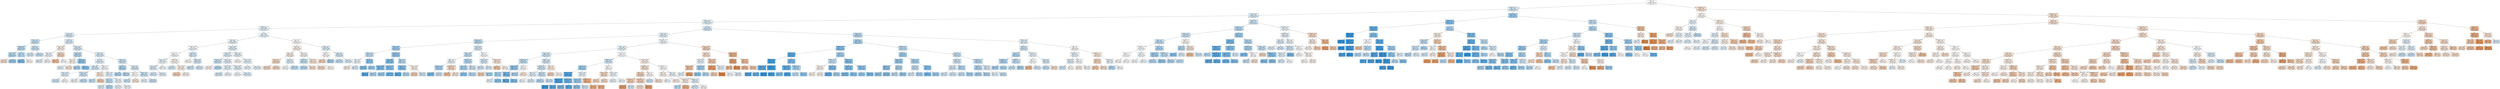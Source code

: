 digraph Tree {
node [shape=box, style="filled", color="black"] ;
0 [label="CCR <= 5.5\ngini = 0.5\nsamples = 104915\nvalue = [52451, 52464]\nclass = True", fillcolor="#ffffff"] ;
1 [label="graphSize <= 75.0\ngini = 0.495\nsamples = 57888\nvalue = [26179, 31709]\nclass = True", fillcolor="#dceefa"] ;
0 -> 1 [labeldistance=2.5, labelangle=45, headlabel="True"] ;
2 [label="sdComm <= 0.65\ngini = 0.497\nsamples = 54396\nvalue = [24953, 29443]\nclass = True", fillcolor="#e1f0fb"] ;
1 -> 2 ;
3 [label="graphSize <= 22.5\ngini = 0.497\nsamples = 47122\nvalue = [21823, 25299]\nclass = True", fillcolor="#e4f2fb"] ;
2 -> 3 ;
4 [label="graphDepth <= 3.5\ngini = 0.498\nsamples = 33502\nvalue = [15769, 17733]\nclass = True", fillcolor="#e9f4fc"] ;
3 -> 4 ;
5 [label="sdComm <= 0.02\ngini = 0.495\nsamples = 9342\nvalue = [4189, 5153]\nclass = True", fillcolor="#daedfa"] ;
4 -> 5 ;
6 [label="sdComp <= 0.065\ngini = 0.49\nsamples = 2332\nvalue = [999, 1333]\nclass = True", fillcolor="#cde6f8"] ;
5 -> 6 ;
7 [label="sdComp <= 0.02\ngini = 0.481\nsamples = 446\nvalue = [179, 267]\nclass = True", fillcolor="#bedff6"] ;
6 -> 7 ;
8 [label="nbproc <= 4.5\ngini = 0.478\nsamples = 264\nvalue = [104, 160]\nclass = True", fillcolor="#baddf6"] ;
7 -> 8 ;
9 [label="gini = 0.492\nsamples = 64\nvalue = [36, 28]\nclass = False", fillcolor="#f9e3d3"] ;
8 -> 9 ;
10 [label="gini = 0.449\nsamples = 200\nvalue = [68, 132]\nclass = True", fillcolor="#9fcff2"] ;
8 -> 10 ;
11 [label="nbproc <= 4.5\ngini = 0.485\nsamples = 182\nvalue = [75, 107]\nclass = True", fillcolor="#c4e2f7"] ;
7 -> 11 ;
12 [label="gini = 0.389\nsamples = 72\nvalue = [19, 53]\nclass = True", fillcolor="#80c0ee"] ;
11 -> 12 ;
13 [label="gini = 0.5\nsamples = 110\nvalue = [56, 54]\nclass = False", fillcolor="#fefaf8"] ;
11 -> 13 ;
14 [label="nbproc <= 4.5\ngini = 0.491\nsamples = 1886\nvalue = [820, 1066]\nclass = True", fillcolor="#d1e8f9"] ;
6 -> 14 ;
15 [label="gini = 0.495\nsamples = 514\nvalue = [232, 282]\nclass = True", fillcolor="#dceefa"] ;
14 -> 15 ;
16 [label="gini = 0.49\nsamples = 1372\nvalue = [588, 784]\nclass = True", fillcolor="#cee6f8"] ;
14 -> 16 ;
17 [label="sdComp <= 0.02\ngini = 0.496\nsamples = 7010\nvalue = [3190, 3820]\nclass = True", fillcolor="#deeffb"] ;
5 -> 17 ;
18 [label="sdComm <= 0.065\ngini = 0.499\nsamples = 480\nvalue = [252, 228]\nclass = False", fillcolor="#fdf3ec"] ;
17 -> 18 ;
19 [label="nbproc <= 4.5\ngini = 0.499\nsamples = 284\nvalue = [136, 148]\nclass = True", fillcolor="#eff7fd"] ;
18 -> 19 ;
20 [label="gini = 0.498\nsamples = 128\nvalue = [60, 68]\nclass = True", fillcolor="#e8f3fc"] ;
19 -> 20 ;
21 [label="gini = 0.5\nsamples = 156\nvalue = [76, 80]\nclass = True", fillcolor="#f5fafe"] ;
19 -> 21 ;
22 [label="nbproc <= 4.5\ngini = 0.483\nsamples = 196\nvalue = [116, 80]\nclass = False", fillcolor="#f7d8c2"] ;
18 -> 22 ;
23 [label="gini = 0.452\nsamples = 116\nvalue = [76, 40]\nclass = False", fillcolor="#f3c3a1"] ;
22 -> 23 ;
24 [label="gini = 0.5\nsamples = 80\nvalue = [40, 40]\nclass = False", fillcolor="#ffffff"] ;
22 -> 24 ;
25 [label="sdComp <= 0.065\ngini = 0.495\nsamples = 6530\nvalue = [2938, 3592]\nclass = True", fillcolor="#dbedfa"] ;
17 -> 25 ;
26 [label="sdComm <= 0.065\ngini = 0.478\nsamples = 540\nvalue = [214, 326]\nclass = True", fillcolor="#bbddf6"] ;
25 -> 26 ;
27 [label="nbproc <= 4.5\ngini = 0.499\nsamples = 212\nvalue = [110, 102]\nclass = False", fillcolor="#fdf6f1"] ;
26 -> 27 ;
28 [label="gini = 0.498\nsamples = 72\nvalue = [34, 38]\nclass = True", fillcolor="#eaf5fc"] ;
27 -> 28 ;
29 [label="gini = 0.496\nsamples = 140\nvalue = [76, 64]\nclass = False", fillcolor="#fbebe0"] ;
27 -> 29 ;
30 [label="nbproc <= 4.5\ngini = 0.433\nsamples = 328\nvalue = [104, 224]\nclass = True", fillcolor="#95caf1"] ;
26 -> 30 ;
31 [label="gini = 0.462\nsamples = 116\nvalue = [42, 74]\nclass = True", fillcolor="#a9d5f4"] ;
30 -> 31 ;
32 [label="gini = 0.414\nsamples = 212\nvalue = [62, 150]\nclass = True", fillcolor="#8bc6f0"] ;
30 -> 32 ;
33 [label="sdComm <= 0.2\ngini = 0.496\nsamples = 5990\nvalue = [2724, 3266]\nclass = True", fillcolor="#deeffb"] ;
25 -> 33 ;
34 [label="CCR <= 0.55\ngini = 0.497\nsamples = 4491\nvalue = [2067, 2424]\nclass = True", fillcolor="#e2f1fb"] ;
33 -> 34 ;
35 [label="nbproc <= 4.5\ngini = 0.494\nsamples = 3019\nvalue = [1350, 1669]\nclass = True", fillcolor="#d9ecfa"] ;
34 -> 35 ;
36 [label="sdComm <= 0.065\ngini = 0.497\nsamples = 1207\nvalue = [556, 651]\nclass = True", fillcolor="#e2f1fb"] ;
35 -> 36 ;
37 [label="gini = 0.493\nsamples = 856\nvalue = [378, 478]\nclass = True", fillcolor="#d6eafa"] ;
36 -> 37 ;
38 [label="gini = 0.5\nsamples = 351\nvalue = [178, 173]\nclass = False", fillcolor="#fefbf9"] ;
36 -> 38 ;
39 [label="sdComm <= 0.065\ngini = 0.492\nsamples = 1812\nvalue = [794, 1018]\nclass = True", fillcolor="#d3e9f9"] ;
35 -> 39 ;
40 [label="gini = 0.499\nsamples = 486\nvalue = [234, 252]\nclass = True", fillcolor="#f1f8fd"] ;
39 -> 40 ;
41 [label="gini = 0.488\nsamples = 1326\nvalue = [560, 766]\nclass = True", fillcolor="#cae5f8"] ;
39 -> 41 ;
42 [label="sdComp <= 0.2\ngini = 0.5\nsamples = 1472\nvalue = [717, 755]\nclass = True", fillcolor="#f5fafe"] ;
34 -> 42 ;
43 [label="nbproc <= 4.5\ngini = 0.497\nsamples = 314\nvalue = [170, 144]\nclass = False", fillcolor="#fbece1"] ;
42 -> 43 ;
44 [label="gini = 0.487\nsamples = 124\nvalue = [52, 72]\nclass = True", fillcolor="#c8e4f8"] ;
43 -> 44 ;
45 [label="gini = 0.471\nsamples = 190\nvalue = [118, 72]\nclass = False", fillcolor="#f5ceb2"] ;
43 -> 45 ;
46 [label="sdComp <= 0.65\ngini = 0.498\nsamples = 1158\nvalue = [547, 611]\nclass = True", fillcolor="#eaf5fc"] ;
42 -> 46 ;
47 [label="nbproc <= 4.5\ngini = 0.485\nsamples = 174\nvalue = [72, 102]\nclass = True", fillcolor="#c5e2f7"] ;
46 -> 47 ;
48 [label="gini = 0.497\nsamples = 56\nvalue = [26, 30]\nclass = True", fillcolor="#e5f2fc"] ;
47 -> 48 ;
49 [label="gini = 0.476\nsamples = 118\nvalue = [46, 72]\nclass = True", fillcolor="#b8dcf6"] ;
47 -> 49 ;
50 [label="nbproc <= 4.5\ngini = 0.499\nsamples = 984\nvalue = [475, 509]\nclass = True", fillcolor="#f2f8fd"] ;
46 -> 50 ;
51 [label="gini = 0.499\nsamples = 296\nvalue = [142, 154]\nclass = True", fillcolor="#f0f7fd"] ;
50 -> 51 ;
52 [label="gini = 0.499\nsamples = 688\nvalue = [333, 355]\nclass = True", fillcolor="#f3f9fd"] ;
50 -> 52 ;
53 [label="sdComp <= 0.2\ngini = 0.492\nsamples = 1499\nvalue = [657, 842]\nclass = True", fillcolor="#d3e9f9"] ;
33 -> 53 ;
54 [label="nbproc <= 4.5\ngini = 0.472\nsamples = 249\nvalue = [95, 154]\nclass = True", fillcolor="#b3d9f5"] ;
53 -> 54 ;
55 [label="gini = 0.468\nsamples = 118\nvalue = [44, 74]\nclass = True", fillcolor="#afd7f4"] ;
54 -> 55 ;
56 [label="gini = 0.475\nsamples = 131\nvalue = [51, 80]\nclass = True", fillcolor="#b7dbf6"] ;
54 -> 56 ;
57 [label="nbproc <= 4.5\ngini = 0.495\nsamples = 1250\nvalue = [562, 688]\nclass = True", fillcolor="#dbedfa"] ;
53 -> 57 ;
58 [label="sdComp <= 0.65\ngini = 0.5\nsamples = 304\nvalue = [152, 152]\nclass = False", fillcolor="#ffffff"] ;
57 -> 58 ;
59 [label="gini = 0.491\nsamples = 120\nvalue = [52, 68]\nclass = True", fillcolor="#d0e8f9"] ;
58 -> 59 ;
60 [label="gini = 0.496\nsamples = 184\nvalue = [100, 84]\nclass = False", fillcolor="#fbebdf"] ;
58 -> 60 ;
61 [label="sdComp <= 0.65\ngini = 0.491\nsamples = 946\nvalue = [410, 536]\nclass = True", fillcolor="#d0e8f9"] ;
57 -> 61 ;
62 [label="gini = 0.499\nsamples = 92\nvalue = [44, 48]\nclass = True", fillcolor="#eff7fd"] ;
61 -> 62 ;
63 [label="gini = 0.49\nsamples = 854\nvalue = [366, 488]\nclass = True", fillcolor="#cee6f8"] ;
61 -> 63 ;
64 [label="CCR <= 0.55\ngini = 0.499\nsamples = 24160\nvalue = [11580, 12580]\nclass = True", fillcolor="#eff7fd"] ;
4 -> 64 ;
65 [label="nbproc <= 4.5\ngini = 0.498\nsamples = 19040\nvalue = [8998, 10042]\nclass = True", fillcolor="#eaf5fc"] ;
64 -> 65 ;
66 [label="sdComm <= 0.065\ngini = 0.5\nsamples = 6478\nvalue = [3142, 3336]\nclass = True", fillcolor="#f3f9fd"] ;
65 -> 66 ;
67 [label="sdComm <= 0.02\ngini = 0.5\nsamples = 4764\nvalue = [2366, 2398]\nclass = True", fillcolor="#fcfeff"] ;
66 -> 67 ;
68 [label="sdComp <= 0.065\ngini = 0.499\nsamples = 2430\nvalue = [1160, 1270]\nclass = True", fillcolor="#eef7fd"] ;
67 -> 68 ;
69 [label="sdComp <= 0.02\ngini = 0.497\nsamples = 970\nvalue = [446, 524]\nclass = True", fillcolor="#e2f0fb"] ;
68 -> 69 ;
70 [label="gini = 0.494\nsamples = 246\nvalue = [110, 136]\nclass = True", fillcolor="#d9ecfa"] ;
69 -> 70 ;
71 [label="gini = 0.497\nsamples = 724\nvalue = [336, 388]\nclass = True", fillcolor="#e4f2fc"] ;
69 -> 71 ;
72 [label="gini = 0.5\nsamples = 1460\nvalue = [714, 746]\nclass = True", fillcolor="#f7fbfe"] ;
68 -> 72 ;
73 [label="sdComp <= 0.02\ngini = 0.499\nsamples = 2334\nvalue = [1206, 1128]\nclass = False", fillcolor="#fdf7f2"] ;
67 -> 73 ;
74 [label="gini = 0.495\nsamples = 334\nvalue = [150, 184]\nclass = True", fillcolor="#daedfa"] ;
73 -> 74 ;
75 [label="sdComp <= 0.065\ngini = 0.498\nsamples = 2000\nvalue = [1056, 944]\nclass = False", fillcolor="#fcf2ea"] ;
73 -> 75 ;
76 [label="gini = 0.477\nsamples = 260\nvalue = [158, 102]\nclass = False", fillcolor="#f6d2b9"] ;
75 -> 76 ;
77 [label="gini = 0.499\nsamples = 1740\nvalue = [898, 842]\nclass = False", fillcolor="#fdf7f3"] ;
75 -> 77 ;
78 [label="sdComp <= 0.02\ngini = 0.496\nsamples = 1714\nvalue = [776, 938]\nclass = True", fillcolor="#ddeefb"] ;
66 -> 78 ;
79 [label="gini = 0.5\nsamples = 236\nvalue = [120, 116]\nclass = False", fillcolor="#fefbf8"] ;
78 -> 79 ;
80 [label="sdComp <= 0.065\ngini = 0.494\nsamples = 1478\nvalue = [656, 822]\nclass = True", fillcolor="#d7ebfa"] ;
78 -> 80 ;
81 [label="gini = 0.491\nsamples = 176\nvalue = [76, 100]\nclass = True", fillcolor="#cfe7f9"] ;
80 -> 81 ;
82 [label="gini = 0.494\nsamples = 1302\nvalue = [580, 722]\nclass = True", fillcolor="#d8ecfa"] ;
80 -> 82 ;
83 [label="sdComm <= 0.065\ngini = 0.498\nsamples = 12562\nvalue = [5856, 6706]\nclass = True", fillcolor="#e6f3fc"] ;
65 -> 83 ;
84 [label="sdComp <= 0.02\ngini = 0.497\nsamples = 7712\nvalue = [3550, 4162]\nclass = True", fillcolor="#e2f1fb"] ;
83 -> 84 ;
85 [label="sdComm <= 0.02\ngini = 0.49\nsamples = 1292\nvalue = [554, 738]\nclass = True", fillcolor="#cee7f9"] ;
84 -> 85 ;
86 [label="gini = 0.499\nsamples = 304\nvalue = [158, 146]\nclass = False", fillcolor="#fdf5f0"] ;
85 -> 86 ;
87 [label="gini = 0.48\nsamples = 988\nvalue = [396, 592]\nclass = True", fillcolor="#bddff6"] ;
85 -> 87 ;
88 [label="sdComm <= 0.02\ngini = 0.498\nsamples = 6420\nvalue = [2996, 3424]\nclass = True", fillcolor="#e6f3fc"] ;
84 -> 88 ;
89 [label="sdComp <= 0.065\ngini = 0.498\nsamples = 3036\nvalue = [1432, 1604]\nclass = True", fillcolor="#eaf4fc"] ;
88 -> 89 ;
90 [label="gini = 0.494\nsamples = 1200\nvalue = [536, 664]\nclass = True", fillcolor="#d9ecfa"] ;
89 -> 90 ;
91 [label="gini = 0.5\nsamples = 1836\nvalue = [896, 940]\nclass = True", fillcolor="#f6fafe"] ;
89 -> 91 ;
92 [label="sdComp <= 0.065\ngini = 0.497\nsamples = 3384\nvalue = [1564, 1820]\nclass = True", fillcolor="#e3f1fb"] ;
88 -> 92 ;
93 [label="gini = 0.5\nsamples = 660\nvalue = [324, 336]\nclass = True", fillcolor="#f8fcfe"] ;
92 -> 93 ;
94 [label="gini = 0.496\nsamples = 2724\nvalue = [1240, 1484]\nclass = True", fillcolor="#deeffb"] ;
92 -> 94 ;
95 [label="sdComp <= 0.02\ngini = 0.499\nsamples = 4850\nvalue = [2306, 2544]\nclass = True", fillcolor="#ecf6fd"] ;
83 -> 95 ;
96 [label="gini = 0.5\nsamples = 446\nvalue = [226, 220]\nclass = False", fillcolor="#fefcfa"] ;
95 -> 96 ;
97 [label="sdComp <= 0.065\ngini = 0.498\nsamples = 4404\nvalue = [2080, 2324]\nclass = True", fillcolor="#eaf5fc"] ;
95 -> 97 ;
98 [label="gini = 0.499\nsamples = 844\nvalue = [408, 436]\nclass = True", fillcolor="#f2f9fd"] ;
97 -> 98 ;
99 [label="gini = 0.498\nsamples = 3560\nvalue = [1672, 1888]\nclass = True", fillcolor="#e8f4fc"] ;
97 -> 99 ;
100 [label="sdComp <= 0.65\ngini = 0.5\nsamples = 5120\nvalue = [2582, 2538]\nclass = False", fillcolor="#fffdfc"] ;
64 -> 100 ;
101 [label="sdComm <= 0.2\ngini = 0.499\nsamples = 3552\nvalue = [1862, 1690]\nclass = False", fillcolor="#fdf3ed"] ;
100 -> 101 ;
102 [label="nbproc <= 4.5\ngini = 0.498\nsamples = 1724\nvalue = [918, 806]\nclass = False", fillcolor="#fcf0e7"] ;
101 -> 102 ;
103 [label="sdComp <= 0.2\ngini = 0.488\nsamples = 1044\nvalue = [604, 440]\nclass = False", fillcolor="#f8ddc9"] ;
102 -> 103 ;
104 [label="gini = 0.488\nsamples = 590\nvalue = [340, 250]\nclass = False", fillcolor="#f8decb"] ;
103 -> 104 ;
105 [label="gini = 0.487\nsamples = 454\nvalue = [264, 190]\nclass = False", fillcolor="#f8dcc8"] ;
103 -> 105 ;
106 [label="sdComp <= 0.2\ngini = 0.497\nsamples = 680\nvalue = [314, 366]\nclass = True", fillcolor="#e3f1fb"] ;
102 -> 106 ;
107 [label="gini = 0.5\nsamples = 382\nvalue = [192, 190]\nclass = False", fillcolor="#fffefd"] ;
106 -> 107 ;
108 [label="gini = 0.484\nsamples = 298\nvalue = [122, 176]\nclass = True", fillcolor="#c2e1f7"] ;
106 -> 108 ;
109 [label="nbproc <= 4.5\ngini = 0.499\nsamples = 1828\nvalue = [944, 884]\nclass = False", fillcolor="#fdf7f2"] ;
101 -> 109 ;
110 [label="sdComp <= 0.2\ngini = 0.488\nsamples = 456\nvalue = [192, 264]\nclass = True", fillcolor="#c9e4f8"] ;
109 -> 110 ;
111 [label="gini = 0.482\nsamples = 406\nvalue = [164, 242]\nclass = True", fillcolor="#bfdff7"] ;
110 -> 111 ;
112 [label="gini = 0.493\nsamples = 50\nvalue = [28, 22]\nclass = False", fillcolor="#f9e4d5"] ;
110 -> 112 ;
113 [label="sdComp <= 0.2\ngini = 0.495\nsamples = 1372\nvalue = [752, 620]\nclass = False", fillcolor="#fae9dc"] ;
109 -> 113 ;
114 [label="gini = 0.488\nsamples = 756\nvalue = [436, 320]\nclass = False", fillcolor="#f8ddca"] ;
113 -> 114 ;
115 [label="gini = 0.5\nsamples = 616\nvalue = [316, 300]\nclass = False", fillcolor="#fef9f5"] ;
113 -> 115 ;
116 [label="sdComm <= 0.2\ngini = 0.497\nsamples = 1568\nvalue = [720, 848]\nclass = True", fillcolor="#e1f0fb"] ;
100 -> 116 ;
117 [label="nbproc <= 4.5\ngini = 0.5\nsamples = 330\nvalue = [166, 164]\nclass = False", fillcolor="#fffdfd"] ;
116 -> 117 ;
118 [label="gini = 0.484\nsamples = 204\nvalue = [120, 84]\nclass = False", fillcolor="#f7d9c4"] ;
117 -> 118 ;
119 [label="gini = 0.464\nsamples = 126\nvalue = [46, 80]\nclass = True", fillcolor="#abd5f4"] ;
117 -> 119 ;
120 [label="nbproc <= 4.5\ngini = 0.494\nsamples = 1238\nvalue = [554, 684]\nclass = True", fillcolor="#d9ecfa"] ;
116 -> 120 ;
121 [label="gini = 0.488\nsamples = 406\nvalue = [172, 234]\nclass = True", fillcolor="#cbe5f8"] ;
120 -> 121 ;
122 [label="gini = 0.497\nsamples = 832\nvalue = [382, 450]\nclass = True", fillcolor="#e1f0fb"] ;
120 -> 122 ;
123 [label="CCR <= 0.55\ngini = 0.494\nsamples = 13620\nvalue = [6054, 7566]\nclass = True", fillcolor="#d7ebfa"] ;
3 -> 123 ;
124 [label="sdComp <= 0.02\ngini = 0.498\nsamples = 9020\nvalue = [4218, 4802]\nclass = True", fillcolor="#e7f3fc"] ;
123 -> 124 ;
125 [label="graphDepth <= 9.0\ngini = 0.483\nsamples = 2078\nvalue = [848, 1230]\nclass = True", fillcolor="#c2e1f7"] ;
124 -> 125 ;
126 [label="sdComm <= 0.02\ngini = 0.457\nsamples = 860\nvalue = [304, 556]\nclass = True", fillcolor="#a5d3f3"] ;
125 -> 126 ;
127 [label="graphSize <= 40.0\ngini = 0.487\nsamples = 286\nvalue = [120, 166]\nclass = True", fillcolor="#c8e4f8"] ;
126 -> 127 ;
128 [label="nbproc <= 4.5\ngini = 0.499\nsamples = 178\nvalue = [86, 92]\nclass = True", fillcolor="#f2f9fd"] ;
127 -> 128 ;
129 [label="gini = 0.498\nsamples = 64\nvalue = [34, 30]\nclass = False", fillcolor="#fcf0e8"] ;
128 -> 129 ;
130 [label="gini = 0.496\nsamples = 114\nvalue = [52, 62]\nclass = True", fillcolor="#dfeffb"] ;
128 -> 130 ;
131 [label="nbproc <= 4.5\ngini = 0.431\nsamples = 108\nvalue = [34, 74]\nclass = True", fillcolor="#94caf1"] ;
127 -> 131 ;
132 [label="gini = 0.408\nsamples = 56\nvalue = [16, 40]\nclass = True", fillcolor="#88c4ef"] ;
131 -> 132 ;
133 [label="gini = 0.453\nsamples = 52\nvalue = [18, 34]\nclass = True", fillcolor="#a2d1f3"] ;
131 -> 133 ;
134 [label="graphSize <= 40.0\ngini = 0.436\nsamples = 574\nvalue = [184, 390]\nclass = True", fillcolor="#96cbf1"] ;
126 -> 134 ;
135 [label="nbproc <= 4.5\ngini = 0.404\nsamples = 384\nvalue = [108, 276]\nclass = True", fillcolor="#86c3ef"] ;
134 -> 135 ;
136 [label="sdComm <= 0.065\ngini = 0.388\nsamples = 114\nvalue = [30, 84]\nclass = True", fillcolor="#80c0ee"] ;
135 -> 136 ;
137 [label="gini = 0.245\nsamples = 56\nvalue = [8, 48]\nclass = True", fillcolor="#5aade9"] ;
136 -> 137 ;
138 [label="gini = 0.471\nsamples = 58\nvalue = [22, 36]\nclass = True", fillcolor="#b2d9f5"] ;
136 -> 138 ;
139 [label="sdComm <= 0.065\ngini = 0.411\nsamples = 270\nvalue = [78, 192]\nclass = True", fillcolor="#89c5f0"] ;
135 -> 139 ;
140 [label="gini = 0.455\nsamples = 126\nvalue = [44, 82]\nclass = True", fillcolor="#a3d2f3"] ;
139 -> 140 ;
141 [label="gini = 0.361\nsamples = 144\nvalue = [34, 110]\nclass = True", fillcolor="#76bbed"] ;
139 -> 141 ;
142 [label="nbproc <= 4.5\ngini = 0.48\nsamples = 190\nvalue = [76, 114]\nclass = True", fillcolor="#bddef6"] ;
134 -> 142 ;
143 [label="sdComm <= 0.065\ngini = 0.4\nsamples = 94\nvalue = [26, 68]\nclass = True", fillcolor="#85c2ef"] ;
142 -> 143 ;
144 [label="gini = 0.278\nsamples = 48\nvalue = [8, 40]\nclass = True", fillcolor="#61b1ea"] ;
143 -> 144 ;
145 [label="gini = 0.476\nsamples = 46\nvalue = [18, 28]\nclass = True", fillcolor="#b8dcf6"] ;
143 -> 145 ;
146 [label="sdComm <= 0.065\ngini = 0.499\nsamples = 96\nvalue = [50, 46]\nclass = False", fillcolor="#fdf5ef"] ;
142 -> 146 ;
147 [label="gini = 0.476\nsamples = 46\nvalue = [28, 18]\nclass = False", fillcolor="#f6d2b8"] ;
146 -> 147 ;
148 [label="gini = 0.493\nsamples = 50\nvalue = [22, 28]\nclass = True", fillcolor="#d5eaf9"] ;
146 -> 148 ;
149 [label="sdComm <= 0.065\ngini = 0.494\nsamples = 1218\nvalue = [544, 674]\nclass = True", fillcolor="#d9ecfa"] ;
125 -> 149 ;
150 [label="sdComm <= 0.02\ngini = 0.488\nsamples = 830\nvalue = [352, 478]\nclass = True", fillcolor="#cbe5f8"] ;
149 -> 150 ;
151 [label="nbproc <= 4.5\ngini = 0.499\nsamples = 302\nvalue = [144, 158]\nclass = True", fillcolor="#edf6fd"] ;
150 -> 151 ;
152 [label="graphSize <= 40.0\ngini = 0.463\nsamples = 148\nvalue = [54, 94]\nclass = True", fillcolor="#abd5f4"] ;
151 -> 152 ;
153 [label="gini = 0.391\nsamples = 60\nvalue = [16, 44]\nclass = True", fillcolor="#81c1ee"] ;
152 -> 153 ;
154 [label="gini = 0.491\nsamples = 88\nvalue = [38, 50]\nclass = True", fillcolor="#cfe7f9"] ;
152 -> 154 ;
155 [label="graphDepth <= 13.5\ngini = 0.486\nsamples = 154\nvalue = [90, 64]\nclass = False", fillcolor="#f7dbc6"] ;
151 -> 155 ;
156 [label="gini = 0.463\nsamples = 66\nvalue = [42, 24]\nclass = False", fillcolor="#f4c9aa"] ;
155 -> 156 ;
157 [label="gini = 0.496\nsamples = 88\nvalue = [48, 40]\nclass = False", fillcolor="#fbeade"] ;
155 -> 157 ;
158 [label="graphSize <= 40.0\ngini = 0.478\nsamples = 528\nvalue = [208, 320]\nclass = True", fillcolor="#baddf6"] ;
150 -> 158 ;
159 [label="nbproc <= 4.5\ngini = 0.469\nsamples = 368\nvalue = [138, 230]\nclass = True", fillcolor="#b0d8f5"] ;
158 -> 159 ;
160 [label="gini = 0.43\nsamples = 96\nvalue = [30, 66]\nclass = True", fillcolor="#93caf1"] ;
159 -> 160 ;
161 [label="gini = 0.479\nsamples = 272\nvalue = [108, 164]\nclass = True", fillcolor="#bbdef6"] ;
159 -> 161 ;
162 [label="nbproc <= 4.5\ngini = 0.492\nsamples = 160\nvalue = [70, 90]\nclass = True", fillcolor="#d3e9f9"] ;
158 -> 162 ;
163 [label="gini = 0.476\nsamples = 46\nvalue = [28, 18]\nclass = False", fillcolor="#f6d2b8"] ;
162 -> 163 ;
164 [label="gini = 0.465\nsamples = 114\nvalue = [42, 72]\nclass = True", fillcolor="#acd6f4"] ;
162 -> 164 ;
165 [label="nbproc <= 4.5\ngini = 0.5\nsamples = 388\nvalue = [192, 196]\nclass = True", fillcolor="#fbfdfe"] ;
149 -> 165 ;
166 [label="graphSize <= 40.0\ngini = 0.494\nsamples = 206\nvalue = [92, 114]\nclass = True", fillcolor="#d9ecfa"] ;
165 -> 166 ;
167 [label="gini = 0.492\nsamples = 110\nvalue = [48, 62]\nclass = True", fillcolor="#d2e9f9"] ;
166 -> 167 ;
168 [label="gini = 0.497\nsamples = 96\nvalue = [44, 52]\nclass = True", fillcolor="#e1f0fb"] ;
166 -> 168 ;
169 [label="graphSize <= 40.0\ngini = 0.495\nsamples = 182\nvalue = [100, 82]\nclass = False", fillcolor="#fae8db"] ;
165 -> 169 ;
170 [label="gini = 0.461\nsamples = 50\nvalue = [32, 18]\nclass = False", fillcolor="#f4c8a8"] ;
169 -> 170 ;
171 [label="gini = 0.5\nsamples = 132\nvalue = [68, 64]\nclass = False", fillcolor="#fdf8f3"] ;
169 -> 171 ;
172 [label="graphDepth <= 13.5\ngini = 0.5\nsamples = 6942\nvalue = [3370, 3572]\nclass = True", fillcolor="#f4f9fe"] ;
124 -> 172 ;
173 [label="sdComm <= 0.02\ngini = 0.499\nsamples = 6208\nvalue = [2934, 3274]\nclass = True", fillcolor="#eaf5fc"] ;
172 -> 173 ;
174 [label="sdComp <= 0.065\ngini = 0.493\nsamples = 2708\nvalue = [1192, 1516]\nclass = True", fillcolor="#d5eaf9"] ;
173 -> 174 ;
175 [label="graphDepth <= 9.0\ngini = 0.486\nsamples = 612\nvalue = [254, 358]\nclass = True", fillcolor="#c5e3f7"] ;
174 -> 175 ;
176 [label="graphSize <= 40.0\ngini = 0.432\nsamples = 272\nvalue = [86, 186]\nclass = True", fillcolor="#95caf1"] ;
175 -> 176 ;
177 [label="nbproc <= 4.5\ngini = 0.471\nsamples = 142\nvalue = [54, 88]\nclass = True", fillcolor="#b2d9f5"] ;
176 -> 177 ;
178 [label="gini = 0.499\nsamples = 58\nvalue = [28, 30]\nclass = True", fillcolor="#f2f8fd"] ;
177 -> 178 ;
179 [label="gini = 0.427\nsamples = 84\nvalue = [26, 58]\nclass = True", fillcolor="#92c9f1"] ;
177 -> 179 ;
180 [label="nbproc <= 4.5\ngini = 0.371\nsamples = 130\nvalue = [32, 98]\nclass = True", fillcolor="#7abded"] ;
176 -> 180 ;
181 [label="gini = 0.278\nsamples = 36\nvalue = [6, 30]\nclass = True", fillcolor="#61b1ea"] ;
180 -> 181 ;
182 [label="gini = 0.4\nsamples = 94\nvalue = [26, 68]\nclass = True", fillcolor="#85c2ef"] ;
180 -> 182 ;
183 [label="nbproc <= 4.5\ngini = 0.5\nsamples = 340\nvalue = [168, 172]\nclass = True", fillcolor="#fafdfe"] ;
175 -> 183 ;
184 [label="gini = 0.471\nsamples = 100\nvalue = [38, 62]\nclass = True", fillcolor="#b2d9f5"] ;
183 -> 184 ;
185 [label="gini = 0.497\nsamples = 240\nvalue = [130, 110]\nclass = False", fillcolor="#fbece1"] ;
183 -> 185 ;
186 [label="graphSize <= 40.0\ngini = 0.494\nsamples = 2096\nvalue = [938, 1158]\nclass = True", fillcolor="#d9ecfa"] ;
174 -> 186 ;
187 [label="graphDepth <= 7.5\ngini = 0.492\nsamples = 1882\nvalue = [824, 1058]\nclass = True", fillcolor="#d3e9f9"] ;
186 -> 187 ;
188 [label="nbproc <= 4.5\ngini = 0.497\nsamples = 570\nvalue = [264, 306]\nclass = True", fillcolor="#e4f2fb"] ;
187 -> 188 ;
189 [label="gini = 0.5\nsamples = 82\nvalue = [40, 42]\nclass = True", fillcolor="#f6fafe"] ;
188 -> 189 ;
190 [label="gini = 0.497\nsamples = 488\nvalue = [224, 264]\nclass = True", fillcolor="#e1f0fb"] ;
188 -> 190 ;
191 [label="nbproc <= 4.5\ngini = 0.489\nsamples = 1312\nvalue = [560, 752]\nclass = True", fillcolor="#cce6f8"] ;
187 -> 191 ;
192 [label="gini = 0.478\nsamples = 274\nvalue = [108, 166]\nclass = True", fillcolor="#baddf6"] ;
191 -> 192 ;
193 [label="gini = 0.492\nsamples = 1038\nvalue = [452, 586]\nclass = True", fillcolor="#d2e9f9"] ;
191 -> 193 ;
194 [label="nbproc <= 4.5\ngini = 0.498\nsamples = 214\nvalue = [114, 100]\nclass = False", fillcolor="#fcf0e7"] ;
186 -> 194 ;
195 [label="gini = 0.48\nsamples = 50\nvalue = [30, 20]\nclass = False", fillcolor="#f6d5bd"] ;
194 -> 195 ;
196 [label="gini = 0.5\nsamples = 164\nvalue = [84, 80]\nclass = False", fillcolor="#fef9f6"] ;
194 -> 196 ;
197 [label="sdComp <= 0.065\ngini = 0.5\nsamples = 3500\nvalue = [1742, 1758]\nclass = True", fillcolor="#fdfeff"] ;
173 -> 197 ;
198 [label="graphDepth <= 9.0\ngini = 0.493\nsamples = 1220\nvalue = [538, 682]\nclass = True", fillcolor="#d5eafa"] ;
197 -> 198 ;
199 [label="nbproc <= 4.5\ngini = 0.453\nsamples = 472\nvalue = [164, 308]\nclass = True", fillcolor="#a2d1f3"] ;
198 -> 199 ;
200 [label="sdComm <= 0.065\ngini = 0.243\nsamples = 184\nvalue = [26, 158]\nclass = True", fillcolor="#5aade9"] ;
199 -> 200 ;
201 [label="graphSize <= 40.0\ngini = 0.163\nsamples = 112\nvalue = [10, 102]\nclass = True", fillcolor="#4ca7e8"] ;
200 -> 201 ;
202 [label="gini = 0.061\nsamples = 64\nvalue = [2, 62]\nclass = True", fillcolor="#3fa0e6"] ;
201 -> 202 ;
203 [label="gini = 0.278\nsamples = 48\nvalue = [8, 40]\nclass = True", fillcolor="#61b1ea"] ;
201 -> 203 ;
204 [label="graphSize <= 40.0\ngini = 0.346\nsamples = 72\nvalue = [16, 56]\nclass = True", fillcolor="#72b9ec"] ;
200 -> 204 ;
205 [label="gini = 0.386\nsamples = 46\nvalue = [12, 34]\nclass = True", fillcolor="#7fc0ee"] ;
204 -> 205 ;
206 [label="gini = 0.26\nsamples = 26\nvalue = [4, 22]\nclass = True", fillcolor="#5dafea"] ;
204 -> 206 ;
207 [label="sdComm <= 0.065\ngini = 0.499\nsamples = 288\nvalue = [138, 150]\nclass = True", fillcolor="#eff7fd"] ;
199 -> 207 ;
208 [label="graphSize <= 40.0\ngini = 0.452\nsamples = 180\nvalue = [62, 118]\nclass = True", fillcolor="#a1d0f3"] ;
207 -> 208 ;
209 [label="gini = 0.426\nsamples = 130\nvalue = [40, 90]\nclass = True", fillcolor="#91c9f1"] ;
208 -> 209 ;
210 [label="gini = 0.493\nsamples = 50\nvalue = [22, 28]\nclass = True", fillcolor="#d5eaf9"] ;
208 -> 210 ;
211 [label="graphDepth <= 6.5\ngini = 0.417\nsamples = 108\nvalue = [76, 32]\nclass = False", fillcolor="#f0b68c"] ;
207 -> 211 ;
212 [label="gini = 0.42\nsamples = 80\nvalue = [56, 24]\nclass = False", fillcolor="#f0b78e"] ;
211 -> 212 ;
213 [label="gini = 0.408\nsamples = 28\nvalue = [20, 8]\nclass = False", fillcolor="#efb388"] ;
211 -> 213 ;
214 [label="nbproc <= 4.5\ngini = 0.5\nsamples = 748\nvalue = [374, 374]\nclass = False", fillcolor="#ffffff"] ;
198 -> 214 ;
215 [label="sdComm <= 0.065\ngini = 0.487\nsamples = 138\nvalue = [80, 58]\nclass = False", fillcolor="#f8dcc9"] ;
214 -> 215 ;
216 [label="gini = 0.487\nsamples = 62\nvalue = [36, 26]\nclass = False", fillcolor="#f8dcc8"] ;
215 -> 216 ;
217 [label="gini = 0.488\nsamples = 76\nvalue = [44, 32]\nclass = False", fillcolor="#f8ddc9"] ;
215 -> 217 ;
218 [label="sdComm <= 0.065\ngini = 0.499\nsamples = 610\nvalue = [294, 316]\nclass = True", fillcolor="#f1f8fd"] ;
214 -> 218 ;
219 [label="gini = 0.499\nsamples = 422\nvalue = [202, 220]\nclass = True", fillcolor="#eff7fd"] ;
218 -> 219 ;
220 [label="gini = 0.5\nsamples = 188\nvalue = [92, 96]\nclass = True", fillcolor="#f7fbfe"] ;
218 -> 220 ;
221 [label="sdComm <= 0.065\ngini = 0.498\nsamples = 2280\nvalue = [1204, 1076]\nclass = False", fillcolor="#fcf2ea"] ;
197 -> 221 ;
222 [label="graphDepth <= 9.0\ngini = 0.493\nsamples = 1152\nvalue = [644, 508]\nclass = False", fillcolor="#fae4d5"] ;
221 -> 222 ;
223 [label="nbproc <= 4.5\ngini = 0.481\nsamples = 660\nvalue = [394, 266]\nclass = False", fillcolor="#f7d6bf"] ;
222 -> 223 ;
224 [label="graphDepth <= 6.5\ngini = 0.48\nsamples = 180\nvalue = [108, 72]\nclass = False", fillcolor="#f6d5bd"] ;
223 -> 224 ;
225 [label="gini = 0.326\nsamples = 78\nvalue = [62, 16]\nclass = False", fillcolor="#eca26c"] ;
224 -> 225 ;
226 [label="gini = 0.495\nsamples = 102\nvalue = [46, 56]\nclass = True", fillcolor="#dceefa"] ;
224 -> 226 ;
227 [label="graphDepth <= 6.5\ngini = 0.482\nsamples = 480\nvalue = [286, 194]\nclass = False", fillcolor="#f7d6bf"] ;
223 -> 227 ;
228 [label="gini = 0.493\nsamples = 398\nvalue = [222, 176]\nclass = False", fillcolor="#fae5d6"] ;
227 -> 228 ;
229 [label="gini = 0.343\nsamples = 82\nvalue = [64, 18]\nclass = False", fillcolor="#eca471"] ;
227 -> 229 ;
230 [label="nbproc <= 4.5\ngini = 0.5\nsamples = 492\nvalue = [250, 242]\nclass = False", fillcolor="#fefbf9"] ;
222 -> 230 ;
231 [label="gini = 0.492\nsamples = 220\nvalue = [96, 124]\nclass = True", fillcolor="#d2e9f9"] ;
230 -> 231 ;
232 [label="gini = 0.491\nsamples = 272\nvalue = [154, 118]\nclass = False", fillcolor="#f9e2d1"] ;
230 -> 232 ;
233 [label="graphDepth <= 6.5\ngini = 0.5\nsamples = 1128\nvalue = [560, 568]\nclass = True", fillcolor="#fcfeff"] ;
221 -> 233 ;
234 [label="nbproc <= 4.5\ngini = 0.499\nsamples = 466\nvalue = [242, 224]\nclass = False", fillcolor="#fdf6f0"] ;
233 -> 234 ;
235 [label="gini = 0.5\nsamples = 144\nvalue = [70, 74]\nclass = True", fillcolor="#f4fafe"] ;
234 -> 235 ;
236 [label="gini = 0.498\nsamples = 322\nvalue = [172, 150]\nclass = False", fillcolor="#fcefe6"] ;
234 -> 236 ;
237 [label="nbproc <= 4.5\ngini = 0.499\nsamples = 662\nvalue = [318, 344]\nclass = True", fillcolor="#f0f8fd"] ;
233 -> 237 ;
238 [label="graphDepth <= 9.0\ngini = 0.498\nsamples = 158\nvalue = [84, 74]\nclass = False", fillcolor="#fcf0e7"] ;
237 -> 238 ;
239 [label="gini = 0.486\nsamples = 96\nvalue = [40, 56]\nclass = True", fillcolor="#c6e3f8"] ;
238 -> 239 ;
240 [label="gini = 0.412\nsamples = 62\nvalue = [44, 18]\nclass = False", fillcolor="#f0b58a"] ;
238 -> 240 ;
241 [label="graphSize <= 40.0\ngini = 0.497\nsamples = 504\nvalue = [234, 270]\nclass = True", fillcolor="#e5f2fc"] ;
237 -> 241 ;
242 [label="gini = 0.496\nsamples = 410\nvalue = [186, 224]\nclass = True", fillcolor="#ddeefb"] ;
241 -> 242 ;
243 [label="gini = 0.5\nsamples = 94\nvalue = [48, 46]\nclass = False", fillcolor="#fefaf7"] ;
241 -> 243 ;
244 [label="sdComm <= 0.065\ngini = 0.482\nsamples = 734\nvalue = [436, 298]\nclass = False", fillcolor="#f7d7c0"] ;
172 -> 244 ;
245 [label="nbproc <= 4.5\ngini = 0.492\nsamples = 570\nvalue = [322, 248]\nclass = False", fillcolor="#f9e2d1"] ;
244 -> 245 ;
246 [label="sdComm <= 0.02\ngini = 0.499\nsamples = 206\nvalue = [98, 108]\nclass = True", fillcolor="#edf6fd"] ;
245 -> 246 ;
247 [label="sdComp <= 0.065\ngini = 0.463\nsamples = 88\nvalue = [56, 32]\nclass = False", fillcolor="#f4c9aa"] ;
246 -> 247 ;
248 [label="gini = 0.499\nsamples = 42\nvalue = [20, 22]\nclass = True", fillcolor="#edf6fd"] ;
247 -> 248 ;
249 [label="gini = 0.34\nsamples = 46\nvalue = [36, 10]\nclass = False", fillcolor="#eca470"] ;
247 -> 249 ;
250 [label="sdComp <= 0.065\ngini = 0.458\nsamples = 118\nvalue = [42, 76]\nclass = True", fillcolor="#a6d3f3"] ;
246 -> 250 ;
251 [label="gini = 0.437\nsamples = 62\nvalue = [20, 42]\nclass = True", fillcolor="#97ccf1"] ;
250 -> 251 ;
252 [label="gini = 0.477\nsamples = 56\nvalue = [22, 34]\nclass = True", fillcolor="#b9dcf6"] ;
250 -> 252 ;
253 [label="sdComp <= 0.065\ngini = 0.473\nsamples = 364\nvalue = [224, 140]\nclass = False", fillcolor="#f5d0b5"] ;
245 -> 253 ;
254 [label="sdComm <= 0.02\ngini = 0.34\nsamples = 166\nvalue = [130, 36]\nclass = False", fillcolor="#eca470"] ;
253 -> 254 ;
255 [label="gini = 0.475\nsamples = 72\nvalue = [44, 28]\nclass = False", fillcolor="#f6d1b7"] ;
254 -> 255 ;
256 [label="gini = 0.156\nsamples = 94\nvalue = [86, 8]\nclass = False", fillcolor="#e78d4b"] ;
254 -> 256 ;
257 [label="sdComm <= 0.02\ngini = 0.499\nsamples = 198\nvalue = [94, 104]\nclass = True", fillcolor="#ecf6fc"] ;
253 -> 257 ;
258 [label="gini = 0.5\nsamples = 106\nvalue = [52, 54]\nclass = True", fillcolor="#f8fbfe"] ;
257 -> 258 ;
259 [label="gini = 0.496\nsamples = 92\nvalue = [42, 50]\nclass = True", fillcolor="#dfeffb"] ;
257 -> 259 ;
260 [label="sdComp <= 0.065\ngini = 0.424\nsamples = 164\nvalue = [114, 50]\nclass = False", fillcolor="#f0b890"] ;
244 -> 260 ;
261 [label="nbproc <= 4.5\ngini = 0.346\nsamples = 54\nvalue = [42, 12]\nclass = False", fillcolor="#eca572"] ;
260 -> 261 ;
262 [label="gini = 0.444\nsamples = 24\nvalue = [16, 8]\nclass = False", fillcolor="#f2c09c"] ;
261 -> 262 ;
263 [label="gini = 0.231\nsamples = 30\nvalue = [26, 4]\nclass = False", fillcolor="#e99457"] ;
261 -> 263 ;
264 [label="nbproc <= 4.5\ngini = 0.452\nsamples = 110\nvalue = [72, 38]\nclass = False", fillcolor="#f3c4a2"] ;
260 -> 264 ;
265 [label="gini = 0.435\nsamples = 50\nvalue = [34, 16]\nclass = False", fillcolor="#f1bc96"] ;
264 -> 265 ;
266 [label="gini = 0.464\nsamples = 60\nvalue = [38, 22]\nclass = False", fillcolor="#f4caac"] ;
264 -> 266 ;
267 [label="sdComp <= 0.65\ngini = 0.48\nsamples = 4600\nvalue = [1836, 2764]\nclass = True", fillcolor="#bddef6"] ;
123 -> 267 ;
268 [label="nbproc <= 4.5\ngini = 0.463\nsamples = 3020\nvalue = [1100, 1920]\nclass = True", fillcolor="#aad5f4"] ;
267 -> 268 ;
269 [label="graphDepth <= 9.0\ngini = 0.414\nsamples = 1102\nvalue = [322, 780]\nclass = True", fillcolor="#8bc5f0"] ;
268 -> 269 ;
270 [label="sdComp <= 0.2\ngini = 0.288\nsamples = 378\nvalue = [66, 312]\nclass = True", fillcolor="#63b2ea"] ;
269 -> 270 ;
271 [label="sdComm <= 0.2\ngini = 0.169\nsamples = 214\nvalue = [20, 194]\nclass = True", fillcolor="#4da7e8"] ;
270 -> 271 ;
272 [label="graphSize <= 40.0\ngini = 0.26\nsamples = 104\nvalue = [16, 88]\nclass = True", fillcolor="#5dafea"] ;
271 -> 272 ;
273 [label="gini = 0.219\nsamples = 64\nvalue = [8, 56]\nclass = True", fillcolor="#55abe9"] ;
272 -> 273 ;
274 [label="gini = 0.32\nsamples = 40\nvalue = [8, 32]\nclass = True", fillcolor="#6ab6ec"] ;
272 -> 274 ;
275 [label="graphSize <= 40.0\ngini = 0.07\nsamples = 110\nvalue = [4, 106]\nclass = True", fillcolor="#40a1e6"] ;
271 -> 275 ;
276 [label="gini = 0.0\nsamples = 58\nvalue = [0, 58]\nclass = True", fillcolor="#399de5"] ;
275 -> 276 ;
277 [label="gini = 0.142\nsamples = 52\nvalue = [4, 48]\nclass = True", fillcolor="#49a5e7"] ;
275 -> 277 ;
278 [label="sdComm <= 0.2\ngini = 0.404\nsamples = 164\nvalue = [46, 118]\nclass = True", fillcolor="#86c3ef"] ;
270 -> 278 ;
279 [label="graphDepth <= 6.5\ngini = 0.314\nsamples = 82\nvalue = [16, 66]\nclass = True", fillcolor="#69b5eb"] ;
278 -> 279 ;
280 [label="gini = 0.408\nsamples = 42\nvalue = [12, 30]\nclass = True", fillcolor="#88c4ef"] ;
279 -> 280 ;
281 [label="gini = 0.18\nsamples = 40\nvalue = [4, 36]\nclass = True", fillcolor="#4fa8e8"] ;
279 -> 281 ;
282 [label="graphDepth <= 6.5\ngini = 0.464\nsamples = 82\nvalue = [30, 52]\nclass = True", fillcolor="#abd6f4"] ;
278 -> 282 ;
283 [label="gini = 0.488\nsamples = 38\nvalue = [16, 22]\nclass = True", fillcolor="#c9e4f8"] ;
282 -> 283 ;
284 [label="gini = 0.434\nsamples = 44\nvalue = [14, 30]\nclass = True", fillcolor="#95cbf1"] ;
282 -> 284 ;
285 [label="sdComp <= 0.2\ngini = 0.457\nsamples = 724\nvalue = [256, 468]\nclass = True", fillcolor="#a5d3f3"] ;
269 -> 285 ;
286 [label="graphSize <= 40.0\ngini = 0.487\nsamples = 372\nvalue = [156, 216]\nclass = True", fillcolor="#c8e4f8"] ;
285 -> 286 ;
287 [label="sdComm <= 0.2\ngini = 0.499\nsamples = 224\nvalue = [116, 108]\nclass = False", fillcolor="#fdf6f1"] ;
286 -> 287 ;
288 [label="gini = 0.499\nsamples = 54\nvalue = [28, 26]\nclass = False", fillcolor="#fdf6f1"] ;
287 -> 288 ;
289 [label="gini = 0.499\nsamples = 170\nvalue = [88, 82]\nclass = False", fillcolor="#fdf6f2"] ;
287 -> 289 ;
290 [label="sdComm <= 0.2\ngini = 0.394\nsamples = 148\nvalue = [40, 108]\nclass = True", fillcolor="#82c1ef"] ;
286 -> 290 ;
291 [label="gini = 0.284\nsamples = 70\nvalue = [12, 58]\nclass = True", fillcolor="#62b1ea"] ;
290 -> 291 ;
292 [label="gini = 0.46\nsamples = 78\nvalue = [28, 50]\nclass = True", fillcolor="#a8d4f4"] ;
290 -> 292 ;
293 [label="sdComm <= 0.2\ngini = 0.407\nsamples = 352\nvalue = [100, 252]\nclass = True", fillcolor="#88c4ef"] ;
285 -> 293 ;
294 [label="graphSize <= 40.0\ngini = 0.391\nsamples = 210\nvalue = [56, 154]\nclass = True", fillcolor="#81c1ee"] ;
293 -> 294 ;
295 [label="gini = 0.386\nsamples = 176\nvalue = [46, 130]\nclass = True", fillcolor="#7fc0ee"] ;
294 -> 295 ;
296 [label="gini = 0.415\nsamples = 34\nvalue = [10, 24]\nclass = True", fillcolor="#8bc6f0"] ;
294 -> 296 ;
297 [label="graphSize <= 40.0\ngini = 0.428\nsamples = 142\nvalue = [44, 98]\nclass = True", fillcolor="#92c9f1"] ;
293 -> 297 ;
298 [label="gini = 0.45\nsamples = 82\nvalue = [28, 54]\nclass = True", fillcolor="#a0d0f2"] ;
297 -> 298 ;
299 [label="gini = 0.391\nsamples = 60\nvalue = [16, 44]\nclass = True", fillcolor="#81c1ee"] ;
297 -> 299 ;
300 [label="graphDepth <= 9.0\ngini = 0.482\nsamples = 1918\nvalue = [778, 1140]\nclass = True", fillcolor="#c0e0f7"] ;
268 -> 300 ;
301 [label="sdComm <= 0.2\ngini = 0.459\nsamples = 548\nvalue = [196, 352]\nclass = True", fillcolor="#a7d4f3"] ;
300 -> 301 ;
302 [label="graphSize <= 40.0\ngini = 0.444\nsamples = 234\nvalue = [78, 156]\nclass = True", fillcolor="#9ccef2"] ;
301 -> 302 ;
303 [label="sdComp <= 0.2\ngini = 0.422\nsamples = 132\nvalue = [40, 92]\nclass = True", fillcolor="#8fc8f0"] ;
302 -> 303 ;
304 [label="gini = 0.432\nsamples = 76\nvalue = [24, 52]\nclass = True", fillcolor="#94caf1"] ;
303 -> 304 ;
305 [label="gini = 0.408\nsamples = 56\nvalue = [16, 40]\nclass = True", fillcolor="#88c4ef"] ;
303 -> 305 ;
306 [label="sdComp <= 0.2\ngini = 0.468\nsamples = 102\nvalue = [38, 64]\nclass = True", fillcolor="#afd7f4"] ;
302 -> 306 ;
307 [label="gini = 0.483\nsamples = 54\nvalue = [22, 32]\nclass = True", fillcolor="#c1e0f7"] ;
306 -> 307 ;
308 [label="gini = 0.444\nsamples = 48\nvalue = [16, 32]\nclass = True", fillcolor="#9ccef2"] ;
306 -> 308 ;
309 [label="graphSize <= 40.0\ngini = 0.469\nsamples = 314\nvalue = [118, 196]\nclass = True", fillcolor="#b0d8f5"] ;
301 -> 309 ;
310 [label="sdComp <= 0.2\ngini = 0.486\nsamples = 206\nvalue = [86, 120]\nclass = True", fillcolor="#c7e3f8"] ;
309 -> 310 ;
311 [label="gini = 0.496\nsamples = 110\nvalue = [50, 60]\nclass = True", fillcolor="#deeffb"] ;
310 -> 311 ;
312 [label="gini = 0.469\nsamples = 96\nvalue = [36, 60]\nclass = True", fillcolor="#b0d8f5"] ;
310 -> 312 ;
313 [label="sdComp <= 0.2\ngini = 0.417\nsamples = 108\nvalue = [32, 76]\nclass = True", fillcolor="#8cc6f0"] ;
309 -> 313 ;
314 [label="gini = 0.375\nsamples = 56\nvalue = [14, 42]\nclass = True", fillcolor="#7bbeee"] ;
313 -> 314 ;
315 [label="gini = 0.453\nsamples = 52\nvalue = [18, 34]\nclass = True", fillcolor="#a2d1f3"] ;
313 -> 315 ;
316 [label="sdComm <= 0.2\ngini = 0.489\nsamples = 1370\nvalue = [582, 788]\nclass = True", fillcolor="#cbe5f8"] ;
300 -> 316 ;
317 [label="graphSize <= 40.0\ngini = 0.492\nsamples = 878\nvalue = [384, 494]\nclass = True", fillcolor="#d3e9f9"] ;
316 -> 317 ;
318 [label="sdComp <= 0.2\ngini = 0.495\nsamples = 686\nvalue = [308, 378]\nclass = True", fillcolor="#daedfa"] ;
317 -> 318 ;
319 [label="gini = 0.495\nsamples = 142\nvalue = [64, 78]\nclass = True", fillcolor="#dbedfa"] ;
318 -> 319 ;
320 [label="gini = 0.495\nsamples = 544\nvalue = [244, 300]\nclass = True", fillcolor="#daedfa"] ;
318 -> 320 ;
321 [label="sdComp <= 0.2\ngini = 0.478\nsamples = 192\nvalue = [76, 116]\nclass = True", fillcolor="#bbddf6"] ;
317 -> 321 ;
322 [label="gini = 0.488\nsamples = 104\nvalue = [44, 60]\nclass = True", fillcolor="#cae5f8"] ;
321 -> 322 ;
323 [label="gini = 0.463\nsamples = 88\nvalue = [32, 56]\nclass = True", fillcolor="#aad5f4"] ;
321 -> 323 ;
324 [label="graphDepth <= 13.5\ngini = 0.481\nsamples = 492\nvalue = [198, 294]\nclass = True", fillcolor="#bedff7"] ;
316 -> 324 ;
325 [label="sdComp <= 0.2\ngini = 0.47\nsamples = 318\nvalue = [120, 198]\nclass = True", fillcolor="#b1d8f5"] ;
324 -> 325 ;
326 [label="gini = 0.468\nsamples = 182\nvalue = [68, 114]\nclass = True", fillcolor="#afd7f5"] ;
325 -> 326 ;
327 [label="gini = 0.472\nsamples = 136\nvalue = [52, 84]\nclass = True", fillcolor="#b4daf5"] ;
325 -> 327 ;
328 [label="sdComp <= 0.2\ngini = 0.495\nsamples = 174\nvalue = [78, 96]\nclass = True", fillcolor="#daedfa"] ;
324 -> 328 ;
329 [label="gini = 0.497\nsamples = 112\nvalue = [52, 60]\nclass = True", fillcolor="#e5f2fc"] ;
328 -> 329 ;
330 [label="gini = 0.487\nsamples = 62\nvalue = [26, 36]\nclass = True", fillcolor="#c8e4f8"] ;
328 -> 330 ;
331 [label="graphSize <= 40.0\ngini = 0.498\nsamples = 1580\nvalue = [736, 844]\nclass = True", fillcolor="#e6f2fc"] ;
267 -> 331 ;
332 [label="sdComm <= 0.2\ngini = 0.492\nsamples = 982\nvalue = [430, 552]\nclass = True", fillcolor="#d3e9f9"] ;
331 -> 332 ;
333 [label="nbproc <= 4.5\ngini = 0.48\nsamples = 510\nvalue = [204, 306]\nclass = True", fillcolor="#bddef6"] ;
332 -> 333 ;
334 [label="graphDepth <= 7.5\ngini = 0.47\nsamples = 238\nvalue = [90, 148]\nclass = True", fillcolor="#b1d9f5"] ;
333 -> 334 ;
335 [label="gini = 0.465\nsamples = 98\nvalue = [36, 62]\nclass = True", fillcolor="#acd6f4"] ;
334 -> 335 ;
336 [label="gini = 0.474\nsamples = 140\nvalue = [54, 86]\nclass = True", fillcolor="#b5dbf5"] ;
334 -> 336 ;
337 [label="graphDepth <= 7.5\ngini = 0.487\nsamples = 272\nvalue = [114, 158]\nclass = True", fillcolor="#c8e4f8"] ;
333 -> 337 ;
338 [label="gini = 0.49\nsamples = 228\nvalue = [98, 130]\nclass = True", fillcolor="#cee7f9"] ;
337 -> 338 ;
339 [label="gini = 0.463\nsamples = 44\nvalue = [16, 28]\nclass = True", fillcolor="#aad5f4"] ;
337 -> 339 ;
340 [label="graphDepth <= 7.5\ngini = 0.499\nsamples = 472\nvalue = [226, 246]\nclass = True", fillcolor="#eff7fd"] ;
332 -> 340 ;
341 [label="nbproc <= 4.5\ngini = 0.5\nsamples = 306\nvalue = [152, 154]\nclass = True", fillcolor="#fcfeff"] ;
340 -> 341 ;
342 [label="gini = 0.438\nsamples = 68\nvalue = [46, 22]\nclass = False", fillcolor="#f1bd98"] ;
341 -> 342 ;
343 [label="gini = 0.494\nsamples = 238\nvalue = [106, 132]\nclass = True", fillcolor="#d8ecfa"] ;
341 -> 343 ;
344 [label="nbproc <= 4.5\ngini = 0.494\nsamples = 166\nvalue = [74, 92]\nclass = True", fillcolor="#d8ecfa"] ;
340 -> 344 ;
345 [label="gini = 0.487\nsamples = 138\nvalue = [58, 80]\nclass = True", fillcolor="#c9e4f8"] ;
344 -> 345 ;
346 [label="gini = 0.49\nsamples = 28\nvalue = [16, 12]\nclass = False", fillcolor="#f8e0ce"] ;
344 -> 346 ;
347 [label="nbproc <= 4.5\ngini = 0.5\nsamples = 598\nvalue = [306, 292]\nclass = False", fillcolor="#fef9f6"] ;
331 -> 347 ;
348 [label="graphDepth <= 12.5\ngini = 0.499\nsamples = 256\nvalue = [122, 134]\nclass = True", fillcolor="#edf6fd"] ;
347 -> 348 ;
349 [label="sdComm <= 0.2\ngini = 0.497\nsamples = 126\nvalue = [58, 68]\nclass = True", fillcolor="#e2f1fb"] ;
348 -> 349 ;
350 [label="gini = 0.492\nsamples = 78\nvalue = [34, 44]\nclass = True", fillcolor="#d2e9f9"] ;
349 -> 350 ;
351 [label="gini = 0.5\nsamples = 48\nvalue = [24, 24]\nclass = False", fillcolor="#ffffff"] ;
349 -> 351 ;
352 [label="sdComm <= 0.2\ngini = 0.5\nsamples = 130\nvalue = [64, 66]\nclass = True", fillcolor="#f9fcfe"] ;
348 -> 352 ;
353 [label="gini = 0.498\nsamples = 30\nvalue = [16, 14]\nclass = False", fillcolor="#fcefe6"] ;
352 -> 353 ;
354 [label="gini = 0.499\nsamples = 100\nvalue = [48, 52]\nclass = True", fillcolor="#f0f7fd"] ;
352 -> 354 ;
355 [label="graphDepth <= 12.5\ngini = 0.497\nsamples = 342\nvalue = [184, 158]\nclass = False", fillcolor="#fbede3"] ;
347 -> 355 ;
356 [label="sdComm <= 0.2\ngini = 0.484\nsamples = 190\nvalue = [112, 78]\nclass = False", fillcolor="#f7d9c3"] ;
355 -> 356 ;
357 [label="gini = 0.469\nsamples = 64\nvalue = [40, 24]\nclass = False", fillcolor="#f5cdb0"] ;
356 -> 357 ;
358 [label="gini = 0.49\nsamples = 126\nvalue = [72, 54]\nclass = False", fillcolor="#f8e0ce"] ;
356 -> 358 ;
359 [label="sdComm <= 0.2\ngini = 0.499\nsamples = 152\nvalue = [72, 80]\nclass = True", fillcolor="#ebf5fc"] ;
355 -> 359 ;
360 [label="gini = 0.473\nsamples = 26\nvalue = [10, 16]\nclass = True", fillcolor="#b5daf5"] ;
359 -> 360 ;
361 [label="gini = 0.5\nsamples = 126\nvalue = [62, 64]\nclass = True", fillcolor="#f9fcfe"] ;
359 -> 361 ;
362 [label="sdComp <= 0.65\ngini = 0.49\nsamples = 7274\nvalue = [3130, 4144]\nclass = True", fillcolor="#cfe7f9"] ;
2 -> 362 ;
363 [label="graphDepth <= 6.5\ngini = 0.482\nsamples = 4942\nvalue = [2008, 2934]\nclass = True", fillcolor="#c1e0f7"] ;
362 -> 363 ;
364 [label="graphSize <= 22.5\ngini = 0.489\nsamples = 3768\nvalue = [1610, 2158]\nclass = True", fillcolor="#cde6f8"] ;
363 -> 364 ;
365 [label="nbproc <= 4.5\ngini = 0.485\nsamples = 3228\nvalue = [1332, 1896]\nclass = True", fillcolor="#c4e2f7"] ;
364 -> 365 ;
366 [label="graphDepth <= 3.5\ngini = 0.5\nsamples = 680\nvalue = [336, 344]\nclass = True", fillcolor="#fafdfe"] ;
365 -> 366 ;
367 [label="sdComp <= 0.2\ngini = 0.5\nsamples = 316\nvalue = [158, 158]\nclass = False", fillcolor="#ffffff"] ;
366 -> 367 ;
368 [label="gini = 0.5\nsamples = 168\nvalue = [84, 84]\nclass = False", fillcolor="#ffffff"] ;
367 -> 368 ;
369 [label="gini = 0.5\nsamples = 148\nvalue = [74, 74]\nclass = False", fillcolor="#ffffff"] ;
367 -> 369 ;
370 [label="sdComp <= 0.2\ngini = 0.5\nsamples = 364\nvalue = [178, 186]\nclass = True", fillcolor="#f6fbfe"] ;
366 -> 370 ;
371 [label="gini = 0.5\nsamples = 118\nvalue = [58, 60]\nclass = True", fillcolor="#f8fcfe"] ;
370 -> 371 ;
372 [label="gini = 0.5\nsamples = 246\nvalue = [120, 126]\nclass = True", fillcolor="#f6fafe"] ;
370 -> 372 ;
373 [label="sdComp <= 0.2\ngini = 0.476\nsamples = 2548\nvalue = [996, 1552]\nclass = True", fillcolor="#b8dcf6"] ;
365 -> 373 ;
374 [label="graphDepth <= 3.5\ngini = 0.457\nsamples = 1002\nvalue = [354, 648]\nclass = True", fillcolor="#a5d3f3"] ;
373 -> 374 ;
375 [label="gini = 0.476\nsamples = 374\nvalue = [146, 228]\nclass = True", fillcolor="#b8dcf6"] ;
374 -> 375 ;
376 [label="gini = 0.443\nsamples = 628\nvalue = [208, 420]\nclass = True", fillcolor="#9bcef2"] ;
374 -> 376 ;
377 [label="graphDepth <= 3.5\ngini = 0.486\nsamples = 1546\nvalue = [642, 904]\nclass = True", fillcolor="#c6e3f7"] ;
373 -> 377 ;
378 [label="gini = 0.474\nsamples = 218\nvalue = [84, 134]\nclass = True", fillcolor="#b5daf5"] ;
377 -> 378 ;
379 [label="gini = 0.487\nsamples = 1328\nvalue = [558, 770]\nclass = True", fillcolor="#c8e4f8"] ;
377 -> 379 ;
380 [label="nbproc <= 4.5\ngini = 0.5\nsamples = 540\nvalue = [278, 262]\nclass = False", fillcolor="#fef8f4"] ;
364 -> 380 ;
381 [label="sdComp <= 0.2\ngini = 0.475\nsamples = 134\nvalue = [52, 82]\nclass = True", fillcolor="#b7dbf5"] ;
380 -> 381 ;
382 [label="gini = 0.42\nsamples = 60\nvalue = [18, 42]\nclass = True", fillcolor="#8ec7f0"] ;
381 -> 382 ;
383 [label="gini = 0.497\nsamples = 74\nvalue = [34, 40]\nclass = True", fillcolor="#e1f0fb"] ;
381 -> 383 ;
384 [label="sdComp <= 0.2\ngini = 0.494\nsamples = 406\nvalue = [226, 180]\nclass = False", fillcolor="#fae5d7"] ;
380 -> 384 ;
385 [label="gini = 0.449\nsamples = 212\nvalue = [140, 72]\nclass = False", fillcolor="#f2c29f"] ;
384 -> 385 ;
386 [label="gini = 0.494\nsamples = 194\nvalue = [86, 108]\nclass = True", fillcolor="#d7ebfa"] ;
384 -> 386 ;
387 [label="nbproc <= 4.5\ngini = 0.448\nsamples = 1174\nvalue = [398, 776]\nclass = True", fillcolor="#9fcff2"] ;
363 -> 387 ;
388 [label="sdComp <= 0.2\ngini = 0.377\nsamples = 436\nvalue = [110, 326]\nclass = True", fillcolor="#7cbeee"] ;
387 -> 388 ;
389 [label="graphDepth <= 9.0\ngini = 0.317\nsamples = 192\nvalue = [38, 154]\nclass = True", fillcolor="#6ab5eb"] ;
388 -> 389 ;
390 [label="gini = 0.48\nsamples = 30\nvalue = [12, 18]\nclass = True", fillcolor="#bddef6"] ;
389 -> 390 ;
391 [label="graphDepth <= 13.5\ngini = 0.269\nsamples = 162\nvalue = [26, 136]\nclass = True", fillcolor="#5fb0ea"] ;
389 -> 391 ;
392 [label="gini = 0.268\nsamples = 88\nvalue = [14, 74]\nclass = True", fillcolor="#5eb0ea"] ;
391 -> 392 ;
393 [label="gini = 0.272\nsamples = 74\nvalue = [12, 62]\nclass = True", fillcolor="#5fb0ea"] ;
391 -> 393 ;
394 [label="graphDepth <= 13.5\ngini = 0.416\nsamples = 244\nvalue = [72, 172]\nclass = True", fillcolor="#8cc6f0"] ;
388 -> 394 ;
395 [label="graphDepth <= 9.0\ngini = 0.385\nsamples = 200\nvalue = [52, 148]\nclass = True", fillcolor="#7fbfee"] ;
394 -> 395 ;
396 [label="gini = 0.33\nsamples = 48\nvalue = [10, 38]\nclass = True", fillcolor="#6db7ec"] ;
395 -> 396 ;
397 [label="gini = 0.4\nsamples = 152\nvalue = [42, 110]\nclass = True", fillcolor="#85c2ef"] ;
395 -> 397 ;
398 [label="gini = 0.496\nsamples = 44\nvalue = [20, 24]\nclass = True", fillcolor="#deeffb"] ;
394 -> 398 ;
399 [label="sdComp <= 0.2\ngini = 0.476\nsamples = 738\nvalue = [288, 450]\nclass = True", fillcolor="#b8dcf6"] ;
387 -> 399 ;
400 [label="graphSize <= 40.0\ngini = 0.466\nsamples = 434\nvalue = [160, 274]\nclass = True", fillcolor="#add6f4"] ;
399 -> 400 ;
401 [label="gini = 0.405\nsamples = 262\nvalue = [74, 188]\nclass = True", fillcolor="#87c4ef"] ;
400 -> 401 ;
402 [label="graphDepth <= 12.5\ngini = 0.5\nsamples = 172\nvalue = [86, 86]\nclass = False", fillcolor="#ffffff"] ;
400 -> 402 ;
403 [label="gini = 0.486\nsamples = 72\nvalue = [30, 42]\nclass = True", fillcolor="#c6e3f8"] ;
402 -> 403 ;
404 [label="gini = 0.493\nsamples = 100\nvalue = [56, 44]\nclass = False", fillcolor="#f9e4d5"] ;
402 -> 404 ;
405 [label="graphSize <= 40.0\ngini = 0.488\nsamples = 304\nvalue = [128, 176]\nclass = True", fillcolor="#c9e4f8"] ;
399 -> 405 ;
406 [label="gini = 0.487\nsamples = 138\nvalue = [80, 58]\nclass = False", fillcolor="#f8dcc9"] ;
405 -> 406 ;
407 [label="graphDepth <= 12.5\ngini = 0.411\nsamples = 166\nvalue = [48, 118]\nclass = True", fillcolor="#8ac5f0"] ;
405 -> 407 ;
408 [label="gini = 0.408\nsamples = 70\nvalue = [20, 50]\nclass = True", fillcolor="#88c4ef"] ;
407 -> 408 ;
409 [label="gini = 0.413\nsamples = 96\nvalue = [28, 68]\nclass = True", fillcolor="#8bc5f0"] ;
407 -> 409 ;
410 [label="graphDepth <= 9.0\ngini = 0.499\nsamples = 2332\nvalue = [1122, 1210]\nclass = True", fillcolor="#f1f8fd"] ;
362 -> 410 ;
411 [label="graphDepth <= 3.5\ngini = 0.498\nsamples = 1980\nvalue = [920, 1060]\nclass = True", fillcolor="#e5f2fc"] ;
410 -> 411 ;
412 [label="nbproc <= 4.5\ngini = 0.496\nsamples = 1184\nvalue = [540, 644]\nclass = True", fillcolor="#dfeffb"] ;
411 -> 412 ;
413 [label="gini = 0.497\nsamples = 762\nvalue = [352, 410]\nclass = True", fillcolor="#e3f1fb"] ;
412 -> 413 ;
414 [label="gini = 0.494\nsamples = 422\nvalue = [188, 234]\nclass = True", fillcolor="#d8ecfa"] ;
412 -> 414 ;
415 [label="nbproc <= 4.5\ngini = 0.499\nsamples = 796\nvalue = [380, 416]\nclass = True", fillcolor="#eef7fd"] ;
411 -> 415 ;
416 [label="graphSize <= 40.0\ngini = 0.492\nsamples = 280\nvalue = [122, 158]\nclass = True", fillcolor="#d2e9f9"] ;
415 -> 416 ;
417 [label="graphSize <= 22.5\ngini = 0.498\nsamples = 240\nvalue = [112, 128]\nclass = True", fillcolor="#e6f3fc"] ;
416 -> 417 ;
418 [label="gini = 0.496\nsamples = 172\nvalue = [78, 94]\nclass = True", fillcolor="#ddeefb"] ;
417 -> 418 ;
419 [label="gini = 0.5\nsamples = 68\nvalue = [34, 34]\nclass = False", fillcolor="#ffffff"] ;
417 -> 419 ;
420 [label="gini = 0.375\nsamples = 40\nvalue = [10, 30]\nclass = True", fillcolor="#7bbeee"] ;
416 -> 420 ;
421 [label="graphSize <= 22.5\ngini = 0.5\nsamples = 516\nvalue = [258, 258]\nclass = False", fillcolor="#ffffff"] ;
415 -> 421 ;
422 [label="gini = 0.5\nsamples = 334\nvalue = [164, 170]\nclass = True", fillcolor="#f8fcfe"] ;
421 -> 422 ;
423 [label="graphSize <= 40.0\ngini = 0.499\nsamples = 182\nvalue = [94, 88]\nclass = False", fillcolor="#fdf7f2"] ;
421 -> 423 ;
424 [label="gini = 0.5\nsamples = 106\nvalue = [54, 52]\nclass = False", fillcolor="#fefaf8"] ;
423 -> 424 ;
425 [label="gini = 0.499\nsamples = 76\nvalue = [40, 36]\nclass = False", fillcolor="#fcf2eb"] ;
423 -> 425 ;
426 [label="graphDepth <= 13.5\ngini = 0.489\nsamples = 352\nvalue = [202, 150]\nclass = False", fillcolor="#f8dfcc"] ;
410 -> 426 ;
427 [label="nbproc <= 4.5\ngini = 0.497\nsamples = 266\nvalue = [144, 122]\nclass = False", fillcolor="#fbece1"] ;
426 -> 427 ;
428 [label="gini = 0.499\nsamples = 214\nvalue = [112, 102]\nclass = False", fillcolor="#fdf4ed"] ;
427 -> 428 ;
429 [label="gini = 0.473\nsamples = 52\nvalue = [32, 20]\nclass = False", fillcolor="#f5d0b5"] ;
427 -> 429 ;
430 [label="nbproc <= 4.5\ngini = 0.439\nsamples = 86\nvalue = [58, 28]\nclass = False", fillcolor="#f2be99"] ;
426 -> 430 ;
431 [label="gini = 0.337\nsamples = 28\nvalue = [22, 6]\nclass = False", fillcolor="#eca36f"] ;
430 -> 431 ;
432 [label="gini = 0.471\nsamples = 58\nvalue = [36, 22]\nclass = False", fillcolor="#f5ceb2"] ;
430 -> 432 ;
433 [label="graphDepth <= 25.5\ngini = 0.456\nsamples = 3492\nvalue = [1226, 2266]\nclass = True", fillcolor="#a4d2f3"] ;
1 -> 433 ;
434 [label="nbproc <= 4.5\ngini = 0.408\nsamples = 1790\nvalue = [512, 1278]\nclass = True", fillcolor="#88c4ef"] ;
433 -> 434 ;
435 [label="sdComp <= 0.065\ngini = 0.316\nsamples = 934\nvalue = [184, 750]\nclass = True", fillcolor="#6ab5eb"] ;
434 -> 435 ;
436 [label="sdComp <= 0.02\ngini = 0.038\nsamples = 308\nvalue = [6, 302]\nclass = True", fillcolor="#3d9fe6"] ;
435 -> 436 ;
437 [label="gini = 0.0\nsamples = 158\nvalue = [0, 158]\nclass = True", fillcolor="#399de5"] ;
436 -> 437 ;
438 [label="sdComm <= 0.02\ngini = 0.077\nsamples = 150\nvalue = [6, 144]\nclass = True", fillcolor="#41a1e6"] ;
436 -> 438 ;
439 [label="gini = 0.0\nsamples = 50\nvalue = [0, 50]\nclass = True", fillcolor="#399de5"] ;
438 -> 439 ;
440 [label="sdComm <= 0.065\ngini = 0.113\nsamples = 100\nvalue = [6, 94]\nclass = True", fillcolor="#46a3e7"] ;
438 -> 440 ;
441 [label="gini = 0.185\nsamples = 58\nvalue = [6, 52]\nclass = True", fillcolor="#50a8e8"] ;
440 -> 441 ;
442 [label="gini = 0.0\nsamples = 42\nvalue = [0, 42]\nclass = True", fillcolor="#399de5"] ;
440 -> 442 ;
443 [label="CCR <= 0.55\ngini = 0.407\nsamples = 626\nvalue = [178, 448]\nclass = True", fillcolor="#88c4ef"] ;
435 -> 443 ;
444 [label="sdComm <= 0.02\ngini = 0.5\nsamples = 218\nvalue = [108, 110]\nclass = True", fillcolor="#fbfdff"] ;
443 -> 444 ;
445 [label="gini = 0.463\nsamples = 88\nvalue = [56, 32]\nclass = False", fillcolor="#f4c9aa"] ;
444 -> 445 ;
446 [label="sdComm <= 0.065\ngini = 0.48\nsamples = 130\nvalue = [52, 78]\nclass = True", fillcolor="#bddef6"] ;
444 -> 446 ;
447 [label="gini = 0.478\nsamples = 96\nvalue = [38, 58]\nclass = True", fillcolor="#bbddf6"] ;
446 -> 447 ;
448 [label="gini = 0.484\nsamples = 34\nvalue = [14, 20]\nclass = True", fillcolor="#c4e2f7"] ;
446 -> 448 ;
449 [label="sdComp <= 0.65\ngini = 0.284\nsamples = 408\nvalue = [70, 338]\nclass = True", fillcolor="#62b1ea"] ;
443 -> 449 ;
450 [label="sdComm <= 0.2\ngini = 0.107\nsamples = 248\nvalue = [14, 234]\nclass = True", fillcolor="#45a3e7"] ;
449 -> 450 ;
451 [label="sdComp <= 0.2\ngini = 0.21\nsamples = 84\nvalue = [10, 74]\nclass = True", fillcolor="#54aae9"] ;
450 -> 451 ;
452 [label="gini = 0.231\nsamples = 30\nvalue = [4, 26]\nclass = True", fillcolor="#57ace9"] ;
451 -> 452 ;
453 [label="gini = 0.198\nsamples = 54\nvalue = [6, 48]\nclass = True", fillcolor="#52a9e8"] ;
451 -> 453 ;
454 [label="sdComm <= 0.65\ngini = 0.048\nsamples = 164\nvalue = [4, 160]\nclass = True", fillcolor="#3e9fe6"] ;
450 -> 454 ;
455 [label="gini = 0.0\nsamples = 80\nvalue = [0, 80]\nclass = True", fillcolor="#399de5"] ;
454 -> 455 ;
456 [label="sdComp <= 0.2\ngini = 0.091\nsamples = 84\nvalue = [4, 80]\nclass = True", fillcolor="#43a2e6"] ;
454 -> 456 ;
457 [label="gini = 0.147\nsamples = 50\nvalue = [4, 46]\nclass = True", fillcolor="#4aa6e7"] ;
456 -> 457 ;
458 [label="gini = 0.0\nsamples = 34\nvalue = [0, 34]\nclass = True", fillcolor="#399de5"] ;
456 -> 458 ;
459 [label="sdComm <= 0.65\ngini = 0.455\nsamples = 160\nvalue = [56, 104]\nclass = True", fillcolor="#a4d2f3"] ;
449 -> 459 ;
460 [label="sdComm <= 0.2\ngini = 0.437\nsamples = 130\nvalue = [42, 88]\nclass = True", fillcolor="#98ccf1"] ;
459 -> 460 ;
461 [label="gini = 0.48\nsamples = 40\nvalue = [16, 24]\nclass = True", fillcolor="#bddef6"] ;
460 -> 461 ;
462 [label="gini = 0.411\nsamples = 90\nvalue = [26, 64]\nclass = True", fillcolor="#89c5f0"] ;
460 -> 462 ;
463 [label="gini = 0.498\nsamples = 30\nvalue = [14, 16]\nclass = True", fillcolor="#e6f3fc"] ;
459 -> 463 ;
464 [label="CCR <= 0.55\ngini = 0.473\nsamples = 856\nvalue = [328, 528]\nclass = True", fillcolor="#b4daf5"] ;
434 -> 464 ;
465 [label="sdComm <= 0.02\ngini = 0.497\nsamples = 380\nvalue = [204, 176]\nclass = False", fillcolor="#fbeee4"] ;
464 -> 465 ;
466 [label="sdComp <= 0.065\ngini = 0.485\nsamples = 140\nvalue = [58, 82]\nclass = True", fillcolor="#c5e2f7"] ;
465 -> 466 ;
467 [label="sdComp <= 0.02\ngini = 0.49\nsamples = 98\nvalue = [42, 56]\nclass = True", fillcolor="#cee6f8"] ;
466 -> 467 ;
468 [label="gini = 0.476\nsamples = 46\nvalue = [18, 28]\nclass = True", fillcolor="#b8dcf6"] ;
467 -> 468 ;
469 [label="gini = 0.497\nsamples = 52\nvalue = [24, 28]\nclass = True", fillcolor="#e3f1fb"] ;
467 -> 469 ;
470 [label="gini = 0.472\nsamples = 42\nvalue = [16, 26]\nclass = True", fillcolor="#b3d9f5"] ;
466 -> 470 ;
471 [label="sdComp <= 0.02\ngini = 0.477\nsamples = 240\nvalue = [146, 94]\nclass = False", fillcolor="#f6d2b8"] ;
465 -> 471 ;
472 [label="sdComm <= 0.065\ngini = 0.5\nsamples = 78\nvalue = [38, 40]\nclass = True", fillcolor="#f5fafe"] ;
471 -> 472 ;
473 [label="gini = 0.494\nsamples = 36\nvalue = [16, 20]\nclass = True", fillcolor="#d7ebfa"] ;
472 -> 473 ;
474 [label="gini = 0.499\nsamples = 42\nvalue = [22, 20]\nclass = False", fillcolor="#fdf4ed"] ;
472 -> 474 ;
475 [label="sdComm <= 0.065\ngini = 0.444\nsamples = 162\nvalue = [108, 54]\nclass = False", fillcolor="#f2c09c"] ;
471 -> 475 ;
476 [label="sdComp <= 0.065\ngini = 0.337\nsamples = 84\nvalue = [66, 18]\nclass = False", fillcolor="#eca36f"] ;
475 -> 476 ;
477 [label="gini = 0.32\nsamples = 50\nvalue = [40, 10]\nclass = False", fillcolor="#eca06a"] ;
476 -> 477 ;
478 [label="gini = 0.36\nsamples = 34\nvalue = [26, 8]\nclass = False", fillcolor="#eda876"] ;
476 -> 478 ;
479 [label="sdComp <= 0.065\ngini = 0.497\nsamples = 78\nvalue = [42, 36]\nclass = False", fillcolor="#fbede3"] ;
475 -> 479 ;
480 [label="gini = 0.48\nsamples = 40\nvalue = [16, 24]\nclass = True", fillcolor="#bddef6"] ;
479 -> 480 ;
481 [label="gini = 0.432\nsamples = 38\nvalue = [26, 12]\nclass = False", fillcolor="#f1bb94"] ;
479 -> 481 ;
482 [label="sdComp <= 0.65\ngini = 0.385\nsamples = 476\nvalue = [124, 352]\nclass = True", fillcolor="#7fc0ee"] ;
464 -> 482 ;
483 [label="sdComp <= 0.2\ngini = 0.311\nsamples = 332\nvalue = [64, 268]\nclass = True", fillcolor="#68b4eb"] ;
482 -> 483 ;
484 [label="sdComm <= 0.65\ngini = 0.2\nsamples = 142\nvalue = [16, 126]\nclass = True", fillcolor="#52a9e8"] ;
483 -> 484 ;
485 [label="sdComm <= 0.2\ngini = 0.287\nsamples = 92\nvalue = [16, 76]\nclass = True", fillcolor="#63b2ea"] ;
484 -> 485 ;
486 [label="gini = 0.185\nsamples = 58\nvalue = [6, 52]\nclass = True", fillcolor="#50a8e8"] ;
485 -> 486 ;
487 [label="gini = 0.415\nsamples = 34\nvalue = [10, 24]\nclass = True", fillcolor="#8bc6f0"] ;
485 -> 487 ;
488 [label="gini = 0.0\nsamples = 50\nvalue = [0, 50]\nclass = True", fillcolor="#399de5"] ;
484 -> 488 ;
489 [label="sdComm <= 0.65\ngini = 0.378\nsamples = 190\nvalue = [48, 142]\nclass = True", fillcolor="#7cbeee"] ;
483 -> 489 ;
490 [label="sdComm <= 0.2\ngini = 0.339\nsamples = 148\nvalue = [32, 116]\nclass = True", fillcolor="#70b8ec"] ;
489 -> 490 ;
491 [label="gini = 0.408\nsamples = 56\nvalue = [16, 40]\nclass = True", fillcolor="#88c4ef"] ;
490 -> 491 ;
492 [label="gini = 0.287\nsamples = 92\nvalue = [16, 76]\nclass = True", fillcolor="#63b2ea"] ;
490 -> 492 ;
493 [label="gini = 0.472\nsamples = 42\nvalue = [16, 26]\nclass = True", fillcolor="#b3d9f5"] ;
489 -> 493 ;
494 [label="sdComm <= 0.2\ngini = 0.486\nsamples = 144\nvalue = [60, 84]\nclass = True", fillcolor="#c6e3f8"] ;
482 -> 494 ;
495 [label="gini = 0.475\nsamples = 72\nvalue = [28, 44]\nclass = True", fillcolor="#b7dbf6"] ;
494 -> 495 ;
496 [label="sdComm <= 0.65\ngini = 0.494\nsamples = 72\nvalue = [32, 40]\nclass = True", fillcolor="#d7ebfa"] ;
494 -> 496 ;
497 [label="gini = 0.5\nsamples = 40\nvalue = [20, 20]\nclass = False", fillcolor="#ffffff"] ;
496 -> 497 ;
498 [label="gini = 0.469\nsamples = 32\nvalue = [12, 20]\nclass = True", fillcolor="#b0d8f5"] ;
496 -> 498 ;
499 [label="sdComp <= 0.65\ngini = 0.487\nsamples = 1702\nvalue = [714, 988]\nclass = True", fillcolor="#c8e4f8"] ;
433 -> 499 ;
500 [label="sdComm <= 0.2\ngini = 0.476\nsamples = 1518\nvalue = [592, 926]\nclass = True", fillcolor="#b8dcf6"] ;
499 -> 500 ;
501 [label="sdComp <= 0.065\ngini = 0.49\nsamples = 1104\nvalue = [474, 630]\nclass = True", fillcolor="#cee7f9"] ;
500 -> 501 ;
502 [label="sdComm <= 0.065\ngini = 0.467\nsamples = 566\nvalue = [210, 356]\nclass = True", fillcolor="#aed7f4"] ;
501 -> 502 ;
503 [label="sdComp <= 0.02\ngini = 0.44\nsamples = 380\nvalue = [124, 256]\nclass = True", fillcolor="#99ccf2"] ;
502 -> 503 ;
504 [label="nbproc <= 4.5\ngini = 0.409\nsamples = 202\nvalue = [58, 144]\nclass = True", fillcolor="#89c4ef"] ;
503 -> 504 ;
505 [label="sdComm <= 0.02\ngini = 0.413\nsamples = 96\nvalue = [28, 68]\nclass = True", fillcolor="#8bc5f0"] ;
504 -> 505 ;
506 [label="gini = 0.461\nsamples = 50\nvalue = [18, 32]\nclass = True", fillcolor="#a8d4f4"] ;
505 -> 506 ;
507 [label="gini = 0.34\nsamples = 46\nvalue = [10, 36]\nclass = True", fillcolor="#70b8ec"] ;
505 -> 507 ;
508 [label="sdComm <= 0.02\ngini = 0.406\nsamples = 106\nvalue = [30, 76]\nclass = True", fillcolor="#87c4ef"] ;
504 -> 508 ;
509 [label="gini = 0.34\nsamples = 46\nvalue = [10, 36]\nclass = True", fillcolor="#70b8ec"] ;
508 -> 509 ;
510 [label="gini = 0.444\nsamples = 60\nvalue = [20, 40]\nclass = True", fillcolor="#9ccef2"] ;
508 -> 510 ;
511 [label="nbproc <= 4.5\ngini = 0.467\nsamples = 178\nvalue = [66, 112]\nclass = True", fillcolor="#aed7f4"] ;
503 -> 511 ;
512 [label="sdComm <= 0.02\ngini = 0.408\nsamples = 84\nvalue = [24, 60]\nclass = True", fillcolor="#88c4ef"] ;
511 -> 512 ;
513 [label="gini = 0.32\nsamples = 40\nvalue = [8, 32]\nclass = True", fillcolor="#6ab6ec"] ;
512 -> 513 ;
514 [label="gini = 0.463\nsamples = 44\nvalue = [16, 28]\nclass = True", fillcolor="#aad5f4"] ;
512 -> 514 ;
515 [label="sdComm <= 0.02\ngini = 0.494\nsamples = 94\nvalue = [42, 52]\nclass = True", fillcolor="#d9ecfa"] ;
511 -> 515 ;
516 [label="gini = 0.476\nsamples = 46\nvalue = [18, 28]\nclass = True", fillcolor="#b8dcf6"] ;
515 -> 516 ;
517 [label="gini = 0.5\nsamples = 48\nvalue = [24, 24]\nclass = False", fillcolor="#ffffff"] ;
515 -> 517 ;
518 [label="sdComp <= 0.02\ngini = 0.497\nsamples = 186\nvalue = [86, 100]\nclass = True", fillcolor="#e3f1fb"] ;
502 -> 518 ;
519 [label="nbproc <= 4.5\ngini = 0.48\nsamples = 70\nvalue = [42, 28]\nclass = False", fillcolor="#f6d5bd"] ;
518 -> 519 ;
520 [label="gini = 0.494\nsamples = 36\nvalue = [20, 16]\nclass = False", fillcolor="#fae6d7"] ;
519 -> 520 ;
521 [label="gini = 0.457\nsamples = 34\nvalue = [22, 12]\nclass = False", fillcolor="#f3c6a5"] ;
519 -> 521 ;
522 [label="nbproc <= 4.5\ngini = 0.471\nsamples = 116\nvalue = [44, 72]\nclass = True", fillcolor="#b2d9f5"] ;
518 -> 522 ;
523 [label="gini = 0.42\nsamples = 40\nvalue = [12, 28]\nclass = True", fillcolor="#8ec7f0"] ;
522 -> 523 ;
524 [label="gini = 0.488\nsamples = 76\nvalue = [32, 44]\nclass = True", fillcolor="#c9e4f8"] ;
522 -> 524 ;
525 [label="sdComp <= 0.2\ngini = 0.5\nsamples = 538\nvalue = [264, 274]\nclass = True", fillcolor="#f8fbfe"] ;
501 -> 525 ;
526 [label="sdComm <= 0.065\ngini = 0.499\nsamples = 452\nvalue = [238, 214]\nclass = False", fillcolor="#fcf2eb"] ;
525 -> 526 ;
527 [label="sdComm <= 0.02\ngini = 0.5\nsamples = 282\nvalue = [140, 142]\nclass = True", fillcolor="#fcfeff"] ;
526 -> 527 ;
528 [label="nbproc <= 4.5\ngini = 0.495\nsamples = 142\nvalue = [78, 64]\nclass = False", fillcolor="#fae8db"] ;
527 -> 528 ;
529 [label="gini = 0.463\nsamples = 66\nvalue = [42, 24]\nclass = False", fillcolor="#f4c9aa"] ;
528 -> 529 ;
530 [label="gini = 0.499\nsamples = 76\nvalue = [36, 40]\nclass = True", fillcolor="#ebf5fc"] ;
528 -> 530 ;
531 [label="nbproc <= 4.5\ngini = 0.493\nsamples = 140\nvalue = [62, 78]\nclass = True", fillcolor="#d6ebfa"] ;
527 -> 531 ;
532 [label="gini = 0.494\nsamples = 90\nvalue = [40, 50]\nclass = True", fillcolor="#d7ebfa"] ;
531 -> 532 ;
533 [label="gini = 0.493\nsamples = 50\nvalue = [22, 28]\nclass = True", fillcolor="#d5eaf9"] ;
531 -> 533 ;
534 [label="CCR <= 0.55\ngini = 0.488\nsamples = 170\nvalue = [98, 72]\nclass = False", fillcolor="#f8deca"] ;
526 -> 534 ;
535 [label="nbproc <= 4.5\ngini = 0.465\nsamples = 76\nvalue = [48, 28]\nclass = False", fillcolor="#f4caac"] ;
534 -> 535 ;
536 [label="gini = 0.5\nsamples = 48\nvalue = [24, 24]\nclass = False", fillcolor="#ffffff"] ;
535 -> 536 ;
537 [label="gini = 0.245\nsamples = 28\nvalue = [24, 4]\nclass = False", fillcolor="#e9965a"] ;
535 -> 537 ;
538 [label="nbproc <= 4.5\ngini = 0.498\nsamples = 94\nvalue = [50, 44]\nclass = False", fillcolor="#fcf0e7"] ;
534 -> 538 ;
539 [label="gini = 0.386\nsamples = 46\nvalue = [34, 12]\nclass = False", fillcolor="#eead7f"] ;
538 -> 539 ;
540 [label="gini = 0.444\nsamples = 48\nvalue = [16, 32]\nclass = True", fillcolor="#9ccef2"] ;
538 -> 540 ;
541 [label="nbproc <= 4.5\ngini = 0.422\nsamples = 86\nvalue = [26, 60]\nclass = True", fillcolor="#8fc7f0"] ;
525 -> 541 ;
542 [label="gini = 0.266\nsamples = 38\nvalue = [6, 32]\nclass = True", fillcolor="#5eafea"] ;
541 -> 542 ;
543 [label="gini = 0.486\nsamples = 48\nvalue = [20, 28]\nclass = True", fillcolor="#c6e3f8"] ;
541 -> 543 ;
544 [label="nbproc <= 4.5\ngini = 0.408\nsamples = 414\nvalue = [118, 296]\nclass = True", fillcolor="#88c4ef"] ;
500 -> 544 ;
545 [label="sdComp <= 0.2\ngini = 0.354\nsamples = 200\nvalue = [46, 154]\nclass = True", fillcolor="#74baed"] ;
544 -> 545 ;
546 [label="sdComm <= 0.65\ngini = 0.241\nsamples = 100\nvalue = [14, 86]\nclass = True", fillcolor="#59ade9"] ;
545 -> 546 ;
547 [label="gini = 0.375\nsamples = 48\nvalue = [12, 36]\nclass = True", fillcolor="#7bbeee"] ;
546 -> 547 ;
548 [label="gini = 0.074\nsamples = 52\nvalue = [2, 50]\nclass = True", fillcolor="#41a1e6"] ;
546 -> 548 ;
549 [label="sdComm <= 0.65\ngini = 0.435\nsamples = 100\nvalue = [32, 68]\nclass = True", fillcolor="#96cbf1"] ;
545 -> 549 ;
550 [label="gini = 0.26\nsamples = 52\nvalue = [8, 44]\nclass = True", fillcolor="#5dafea"] ;
549 -> 550 ;
551 [label="gini = 0.5\nsamples = 48\nvalue = [24, 24]\nclass = False", fillcolor="#ffffff"] ;
549 -> 551 ;
552 [label="sdComp <= 0.2\ngini = 0.447\nsamples = 214\nvalue = [72, 142]\nclass = True", fillcolor="#9dcff2"] ;
544 -> 552 ;
553 [label="sdComm <= 0.65\ngini = 0.458\nsamples = 118\nvalue = [42, 76]\nclass = True", fillcolor="#a6d3f3"] ;
552 -> 553 ;
554 [label="gini = 0.394\nsamples = 74\nvalue = [20, 54]\nclass = True", fillcolor="#82c1ef"] ;
553 -> 554 ;
555 [label="gini = 0.5\nsamples = 44\nvalue = [22, 22]\nclass = False", fillcolor="#ffffff"] ;
553 -> 555 ;
556 [label="sdComm <= 0.65\ngini = 0.43\nsamples = 96\nvalue = [30, 66]\nclass = True", fillcolor="#93caf1"] ;
552 -> 556 ;
557 [label="gini = 0.5\nsamples = 32\nvalue = [16, 16]\nclass = False", fillcolor="#ffffff"] ;
556 -> 557 ;
558 [label="gini = 0.342\nsamples = 64\nvalue = [14, 50]\nclass = True", fillcolor="#70b8ec"] ;
556 -> 558 ;
559 [label="sdComm <= 0.2\ngini = 0.447\nsamples = 184\nvalue = [122, 62]\nclass = False", fillcolor="#f2c19e"] ;
499 -> 559 ;
560 [label="nbproc <= 4.5\ngini = 0.496\nsamples = 92\nvalue = [50, 42]\nclass = False", fillcolor="#fbebdf"] ;
559 -> 560 ;
561 [label="gini = 0.499\nsamples = 76\nvalue = [36, 40]\nclass = True", fillcolor="#ebf5fc"] ;
560 -> 561 ;
562 [label="gini = 0.219\nsamples = 16\nvalue = [14, 2]\nclass = False", fillcolor="#e99355"] ;
560 -> 562 ;
563 [label="nbproc <= 4.5\ngini = 0.34\nsamples = 92\nvalue = [72, 20]\nclass = False", fillcolor="#eca470"] ;
559 -> 563 ;
564 [label="sdComm <= 0.65\ngini = 0.269\nsamples = 50\nvalue = [42, 8]\nclass = False", fillcolor="#ea995f"] ;
563 -> 564 ;
565 [label="gini = 0.0\nsamples = 22\nvalue = [22, 0]\nclass = False", fillcolor="#e58139"] ;
564 -> 565 ;
566 [label="gini = 0.408\nsamples = 28\nvalue = [20, 8]\nclass = False", fillcolor="#efb388"] ;
564 -> 566 ;
567 [label="sdComm <= 0.65\ngini = 0.408\nsamples = 42\nvalue = [30, 12]\nclass = False", fillcolor="#efb388"] ;
563 -> 567 ;
568 [label="gini = 0.444\nsamples = 24\nvalue = [16, 8]\nclass = False", fillcolor="#f2c09c"] ;
567 -> 568 ;
569 [label="gini = 0.346\nsamples = 18\nvalue = [14, 4]\nclass = False", fillcolor="#eca572"] ;
567 -> 569 ;
570 [label="graphDepth <= 3.5\ngini = 0.493\nsamples = 47027\nvalue = [26272, 20755]\nclass = False", fillcolor="#fae5d5"] ;
0 -> 570 [labeldistance=2.5, labelangle=-45, headlabel="False"] ;
571 [label="sdComm <= 2.0\ngini = 0.5\nsamples = 3826\nvalue = [1959, 1867]\nclass = False", fillcolor="#fef9f6"] ;
570 -> 571 ;
572 [label="nbproc <= 4.5\ngini = 0.499\nsamples = 1386\nvalue = [664, 722]\nclass = True", fillcolor="#eff7fd"] ;
571 -> 572 ;
573 [label="sdComp <= 2.0\ngini = 0.499\nsamples = 586\nvalue = [304, 282]\nclass = False", fillcolor="#fdf6f1"] ;
572 -> 573 ;
574 [label="gini = 0.493\nsamples = 300\nvalue = [168, 132]\nclass = False", fillcolor="#f9e4d5"] ;
573 -> 574 ;
575 [label="sdComp <= 6.5\ngini = 0.499\nsamples = 286\nvalue = [136, 150]\nclass = True", fillcolor="#edf6fd"] ;
573 -> 575 ;
576 [label="gini = 0.498\nsamples = 140\nvalue = [66, 74]\nclass = True", fillcolor="#eaf4fc"] ;
575 -> 576 ;
577 [label="gini = 0.499\nsamples = 146\nvalue = [70, 76]\nclass = True", fillcolor="#eff7fd"] ;
575 -> 577 ;
578 [label="sdComp <= 6.5\ngini = 0.495\nsamples = 800\nvalue = [360, 440]\nclass = True", fillcolor="#dbedfa"] ;
572 -> 578 ;
579 [label="sdComp <= 2.0\ngini = 0.498\nsamples = 554\nvalue = [260, 294]\nclass = True", fillcolor="#e8f4fc"] ;
578 -> 579 ;
580 [label="gini = 0.498\nsamples = 352\nvalue = [164, 188]\nclass = True", fillcolor="#e6f2fc"] ;
579 -> 580 ;
581 [label="gini = 0.499\nsamples = 202\nvalue = [96, 106]\nclass = True", fillcolor="#ecf6fd"] ;
579 -> 581 ;
582 [label="gini = 0.483\nsamples = 246\nvalue = [100, 146]\nclass = True", fillcolor="#c1e0f7"] ;
578 -> 582 ;
583 [label="sdComp <= 6.5\ngini = 0.498\nsamples = 2440\nvalue = [1295, 1145]\nclass = False", fillcolor="#fcf0e8"] ;
571 -> 583 ;
584 [label="nbproc <= 4.5\ngini = 0.5\nsamples = 1830\nvalue = [929, 901]\nclass = False", fillcolor="#fefbf9"] ;
583 -> 584 ;
585 [label="sdComm <= 6.5\ngini = 0.498\nsamples = 1060\nvalue = [495, 565]\nclass = True", fillcolor="#e6f3fc"] ;
584 -> 585 ;
586 [label="sdComp <= 2.0\ngini = 0.5\nsamples = 500\nvalue = [245, 255]\nclass = True", fillcolor="#f7fbfe"] ;
585 -> 586 ;
587 [label="gini = 0.5\nsamples = 298\nvalue = [149, 149]\nclass = False", fillcolor="#ffffff"] ;
586 -> 587 ;
588 [label="gini = 0.499\nsamples = 202\nvalue = [96, 106]\nclass = True", fillcolor="#ecf6fd"] ;
586 -> 588 ;
589 [label="sdComp <= 2.0\ngini = 0.494\nsamples = 560\nvalue = [250, 310]\nclass = True", fillcolor="#d9ecfa"] ;
585 -> 589 ;
590 [label="gini = 0.493\nsamples = 282\nvalue = [124, 158]\nclass = True", fillcolor="#d4eaf9"] ;
589 -> 590 ;
591 [label="gini = 0.496\nsamples = 278\nvalue = [126, 152]\nclass = True", fillcolor="#ddeefb"] ;
589 -> 591 ;
592 [label="sdComm <= 6.5\ngini = 0.492\nsamples = 770\nvalue = [434, 336]\nclass = False", fillcolor="#f9e3d2"] ;
584 -> 592 ;
593 [label="sdComp <= 2.0\ngini = 0.498\nsamples = 476\nvalue = [252, 224]\nclass = False", fillcolor="#fcf1e9"] ;
592 -> 593 ;
594 [label="gini = 0.499\nsamples = 168\nvalue = [80, 88]\nclass = True", fillcolor="#edf6fd"] ;
593 -> 594 ;
595 [label="gini = 0.493\nsamples = 308\nvalue = [172, 136]\nclass = False", fillcolor="#fae5d6"] ;
593 -> 595 ;
596 [label="sdComp <= 2.0\ngini = 0.472\nsamples = 294\nvalue = [182, 112]\nclass = False", fillcolor="#f5cfb3"] ;
592 -> 596 ;
597 [label="gini = 0.492\nsamples = 146\nvalue = [82, 64]\nclass = False", fillcolor="#f9e3d4"] ;
596 -> 597 ;
598 [label="gini = 0.438\nsamples = 148\nvalue = [100, 48]\nclass = False", fillcolor="#f1bd98"] ;
596 -> 598 ;
599 [label="sdComm <= 6.5\ngini = 0.48\nsamples = 610\nvalue = [366, 244]\nclass = False", fillcolor="#f6d5bd"] ;
583 -> 599 ;
600 [label="nbproc <= 4.5\ngini = 0.437\nsamples = 310\nvalue = [210, 100]\nclass = False", fillcolor="#f1bd97"] ;
599 -> 600 ;
601 [label="gini = 0.426\nsamples = 130\nvalue = [90, 40]\nclass = False", fillcolor="#f1b991"] ;
600 -> 601 ;
602 [label="gini = 0.444\nsamples = 180\nvalue = [120, 60]\nclass = False", fillcolor="#f2c09c"] ;
600 -> 602 ;
603 [label="nbproc <= 4.5\ngini = 0.499\nsamples = 300\nvalue = [156, 144]\nclass = False", fillcolor="#fdf5f0"] ;
599 -> 603 ;
604 [label="gini = 0.498\nsamples = 158\nvalue = [84, 74]\nclass = False", fillcolor="#fcf0e7"] ;
603 -> 604 ;
605 [label="gini = 0.5\nsamples = 142\nvalue = [72, 70]\nclass = False", fillcolor="#fefcfa"] ;
603 -> 605 ;
606 [label="graphDepth <= 25.5\ngini = 0.492\nsamples = 43201\nvalue = [24313, 18888]\nclass = False", fillcolor="#f9e3d3"] ;
570 -> 606 ;
607 [label="sdComp <= 2.0\ngini = 0.493\nsamples = 37295\nvalue = [20855, 16440]\nclass = False", fillcolor="#f9e4d5"] ;
606 -> 607 ;
608 [label="graphSize <= 40.0\ngini = 0.496\nsamples = 13670\nvalue = [7450, 6220]\nclass = False", fillcolor="#fbeade"] ;
607 -> 608 ;
609 [label="sdComm <= 2.0\ngini = 0.494\nsamples = 7164\nvalue = [3984, 3180]\nclass = False", fillcolor="#fae6d7"] ;
608 -> 609 ;
610 [label="graphSize <= 22.5\ngini = 0.488\nsamples = 2524\nvalue = [1458, 1066]\nclass = False", fillcolor="#f8ddca"] ;
609 -> 610 ;
611 [label="nbproc <= 4.5\ngini = 0.474\nsamples = 896\nvalue = [550, 346]\nclass = False", fillcolor="#f5d0b6"] ;
610 -> 611 ;
612 [label="gini = 0.443\nsamples = 580\nvalue = [388, 192]\nclass = False", fillcolor="#f2bf9b"] ;
611 -> 612 ;
613 [label="gini = 0.5\nsamples = 316\nvalue = [162, 154]\nclass = False", fillcolor="#fef9f5"] ;
611 -> 613 ;
614 [label="nbproc <= 4.5\ngini = 0.493\nsamples = 1628\nvalue = [908, 720]\nclass = False", fillcolor="#fae5d6"] ;
610 -> 614 ;
615 [label="graphDepth <= 7.5\ngini = 0.496\nsamples = 832\nvalue = [452, 380]\nclass = False", fillcolor="#fbebdf"] ;
614 -> 615 ;
616 [label="gini = 0.482\nsamples = 266\nvalue = [158, 108]\nclass = False", fillcolor="#f7d7c0"] ;
615 -> 616 ;
617 [label="gini = 0.499\nsamples = 566\nvalue = [294, 272]\nclass = False", fillcolor="#fdf6f0"] ;
615 -> 617 ;
618 [label="graphDepth <= 7.5\ngini = 0.489\nsamples = 796\nvalue = [456, 340]\nclass = False", fillcolor="#f8dfcd"] ;
614 -> 618 ;
619 [label="gini = 0.496\nsamples = 202\nvalue = [110, 92]\nclass = False", fillcolor="#fbeadf"] ;
618 -> 619 ;
620 [label="gini = 0.486\nsamples = 594\nvalue = [346, 248]\nclass = False", fillcolor="#f8dbc7"] ;
618 -> 620 ;
621 [label="nbproc <= 4.5\ngini = 0.496\nsamples = 4640\nvalue = [2526, 2114]\nclass = False", fillcolor="#fbeadf"] ;
609 -> 621 ;
622 [label="graphSize <= 22.5\ngini = 0.498\nsamples = 2508\nvalue = [1324, 1184]\nclass = False", fillcolor="#fcf2ea"] ;
621 -> 622 ;
623 [label="sdComm <= 6.5\ngini = 0.5\nsamples = 1334\nvalue = [666, 668]\nclass = True", fillcolor="#feffff"] ;
622 -> 623 ;
624 [label="gini = 0.499\nsamples = 730\nvalue = [380, 350]\nclass = False", fillcolor="#fdf5ef"] ;
623 -> 624 ;
625 [label="gini = 0.499\nsamples = 604\nvalue = [286, 318]\nclass = True", fillcolor="#ebf5fc"] ;
623 -> 625 ;
626 [label="sdComm <= 6.5\ngini = 0.493\nsamples = 1174\nvalue = [658, 516]\nclass = False", fillcolor="#f9e4d4"] ;
622 -> 626 ;
627 [label="graphDepth <= 7.5\ngini = 0.479\nsamples = 524\nvalue = [316, 208]\nclass = False", fillcolor="#f6d4bb"] ;
626 -> 627 ;
628 [label="gini = 0.481\nsamples = 264\nvalue = [158, 106]\nclass = False", fillcolor="#f6d6be"] ;
627 -> 628 ;
629 [label="gini = 0.477\nsamples = 260\nvalue = [158, 102]\nclass = False", fillcolor="#f6d2b9"] ;
627 -> 629 ;
630 [label="graphDepth <= 7.5\ngini = 0.499\nsamples = 650\nvalue = [342, 308]\nclass = False", fillcolor="#fcf2eb"] ;
626 -> 630 ;
631 [label="gini = 0.499\nsamples = 172\nvalue = [90, 82]\nclass = False", fillcolor="#fdf4ed"] ;
630 -> 631 ;
632 [label="gini = 0.499\nsamples = 478\nvalue = [252, 226]\nclass = False", fillcolor="#fcf2eb"] ;
630 -> 632 ;
633 [label="graphSize <= 22.5\ngini = 0.492\nsamples = 2132\nvalue = [1202, 930]\nclass = False", fillcolor="#f9e2d2"] ;
621 -> 633 ;
634 [label="sdComm <= 6.5\ngini = 0.474\nsamples = 792\nvalue = [486, 306]\nclass = False", fillcolor="#f5d0b6"] ;
633 -> 634 ;
635 [label="gini = 0.499\nsamples = 282\nvalue = [146, 136]\nclass = False", fillcolor="#fdf6f1"] ;
634 -> 635 ;
636 [label="gini = 0.444\nsamples = 510\nvalue = [340, 170]\nclass = False", fillcolor="#f2c09c"] ;
634 -> 636 ;
637 [label="graphDepth <= 7.5\ngini = 0.498\nsamples = 1340\nvalue = [716, 624]\nclass = False", fillcolor="#fcefe6"] ;
633 -> 637 ;
638 [label="sdComm <= 6.5\ngini = 0.499\nsamples = 478\nvalue = [250, 228]\nclass = False", fillcolor="#fdf4ee"] ;
637 -> 638 ;
639 [label="gini = 0.5\nsamples = 320\nvalue = [162, 158]\nclass = False", fillcolor="#fefcfa"] ;
638 -> 639 ;
640 [label="gini = 0.494\nsamples = 158\nvalue = [88, 70]\nclass = False", fillcolor="#fae5d7"] ;
638 -> 640 ;
641 [label="sdComm <= 6.5\ngini = 0.497\nsamples = 862\nvalue = [466, 396]\nclass = False", fillcolor="#fbece1"] ;
637 -> 641 ;
642 [label="gini = 0.494\nsamples = 508\nvalue = [282, 226]\nclass = False", fillcolor="#fae6d8"] ;
641 -> 642 ;
643 [label="gini = 0.499\nsamples = 354\nvalue = [184, 170]\nclass = False", fillcolor="#fdf5f0"] ;
641 -> 643 ;
644 [label="nbproc <= 4.5\ngini = 0.498\nsamples = 6506\nvalue = [3466, 3040]\nclass = False", fillcolor="#fcf0e7"] ;
608 -> 644 ;
645 [label="sdComm <= 6.5\ngini = 0.495\nsamples = 3300\nvalue = [1810, 1490]\nclass = False", fillcolor="#fae9dc"] ;
644 -> 645 ;
646 [label="sdComm <= 2.0\ngini = 0.497\nsamples = 2192\nvalue = [1174, 1018]\nclass = False", fillcolor="#fceee5"] ;
645 -> 646 ;
647 [label="graphSize <= 75.0\ngini = 0.492\nsamples = 1108\nvalue = [626, 482]\nclass = False", fillcolor="#f9e2d1"] ;
646 -> 647 ;
648 [label="graphDepth <= 12.5\ngini = 0.483\nsamples = 734\nvalue = [434, 300]\nclass = False", fillcolor="#f7d8c2"] ;
647 -> 648 ;
649 [label="gini = 0.492\nsamples = 238\nvalue = [134, 104]\nclass = False", fillcolor="#f9e3d3"] ;
648 -> 649 ;
650 [label="gini = 0.478\nsamples = 496\nvalue = [300, 196]\nclass = False", fillcolor="#f6d3ba"] ;
648 -> 650 ;
651 [label="gini = 0.5\nsamples = 374\nvalue = [192, 182]\nclass = False", fillcolor="#fef8f5"] ;
647 -> 651 ;
652 [label="graphSize <= 75.0\ngini = 0.5\nsamples = 1084\nvalue = [548, 536]\nclass = False", fillcolor="#fefcfb"] ;
646 -> 652 ;
653 [label="graphDepth <= 12.5\ngini = 0.499\nsamples = 778\nvalue = [404, 374]\nclass = False", fillcolor="#fdf6f0"] ;
652 -> 653 ;
654 [label="gini = 0.499\nsamples = 176\nvalue = [84, 92]\nclass = True", fillcolor="#eef6fd"] ;
653 -> 654 ;
655 [label="gini = 0.498\nsamples = 602\nvalue = [320, 282]\nclass = False", fillcolor="#fcf0e7"] ;
653 -> 655 ;
656 [label="gini = 0.498\nsamples = 306\nvalue = [144, 162]\nclass = True", fillcolor="#e9f4fc"] ;
652 -> 656 ;
657 [label="graphSize <= 75.0\ngini = 0.489\nsamples = 1108\nvalue = [636, 472]\nclass = False", fillcolor="#f8dfcc"] ;
645 -> 657 ;
658 [label="graphDepth <= 12.5\ngini = 0.497\nsamples = 788\nvalue = [424, 364]\nclass = False", fillcolor="#fbede3"] ;
657 -> 658 ;
659 [label="gini = 0.5\nsamples = 204\nvalue = [102, 102]\nclass = False", fillcolor="#ffffff"] ;
658 -> 659 ;
660 [label="gini = 0.495\nsamples = 584\nvalue = [322, 262]\nclass = False", fillcolor="#fae8da"] ;
658 -> 660 ;
661 [label="gini = 0.447\nsamples = 320\nvalue = [212, 108]\nclass = False", fillcolor="#f2c19e"] ;
657 -> 661 ;
662 [label="graphDepth <= 12.5\ngini = 0.499\nsamples = 3206\nvalue = [1656, 1550]\nclass = False", fillcolor="#fdf7f2"] ;
644 -> 662 ;
663 [label="sdComm <= 6.5\ngini = 0.498\nsamples = 910\nvalue = [484, 426]\nclass = False", fillcolor="#fcf0e7"] ;
662 -> 663 ;
664 [label="sdComm <= 2.0\ngini = 0.499\nsamples = 676\nvalue = [350, 326]\nclass = False", fillcolor="#fdf6f1"] ;
663 -> 664 ;
665 [label="gini = 0.498\nsamples = 308\nvalue = [164, 144]\nclass = False", fillcolor="#fcf0e7"] ;
664 -> 665 ;
666 [label="gini = 0.5\nsamples = 368\nvalue = [186, 182]\nclass = False", fillcolor="#fefcfb"] ;
664 -> 666 ;
667 [label="gini = 0.489\nsamples = 234\nvalue = [134, 100]\nclass = False", fillcolor="#f8dfcd"] ;
663 -> 667 ;
668 [label="sdComm <= 6.5\ngini = 0.5\nsamples = 2296\nvalue = [1172, 1124]\nclass = False", fillcolor="#fefaf7"] ;
662 -> 668 ;
669 [label="graphSize <= 75.0\ngini = 0.5\nsamples = 1354\nvalue = [688, 666]\nclass = False", fillcolor="#fefbf9"] ;
668 -> 669 ;
670 [label="sdComm <= 2.0\ngini = 0.5\nsamples = 910\nvalue = [460, 450]\nclass = False", fillcolor="#fefcfb"] ;
669 -> 670 ;
671 [label="gini = 0.5\nsamples = 608\nvalue = [306, 302]\nclass = False", fillcolor="#fffdfc"] ;
670 -> 671 ;
672 [label="gini = 0.5\nsamples = 302\nvalue = [154, 148]\nclass = False", fillcolor="#fefaf7"] ;
670 -> 672 ;
673 [label="sdComm <= 2.0\ngini = 0.5\nsamples = 444\nvalue = [228, 216]\nclass = False", fillcolor="#fef8f5"] ;
669 -> 673 ;
674 [label="gini = 0.498\nsamples = 132\nvalue = [70, 62]\nclass = False", fillcolor="#fcf1e8"] ;
673 -> 674 ;
675 [label="gini = 0.5\nsamples = 312\nvalue = [158, 154]\nclass = False", fillcolor="#fefcfa"] ;
673 -> 675 ;
676 [label="graphSize <= 75.0\ngini = 0.5\nsamples = 942\nvalue = [484, 458]\nclass = False", fillcolor="#fef8f4"] ;
668 -> 676 ;
677 [label="gini = 0.5\nsamples = 668\nvalue = [344, 324]\nclass = False", fillcolor="#fdf8f3"] ;
676 -> 677 ;
678 [label="gini = 0.5\nsamples = 274\nvalue = [140, 134]\nclass = False", fillcolor="#fefaf7"] ;
676 -> 678 ;
679 [label="graphDepth <= 13.5\ngini = 0.491\nsamples = 23625\nvalue = [13405, 10220]\nclass = False", fillcolor="#f9e1d0"] ;
607 -> 679 ;
680 [label="graphDepth <= 9.0\ngini = 0.493\nsamples = 17179\nvalue = [9617, 7562]\nclass = False", fillcolor="#f9e4d5"] ;
679 -> 680 ;
681 [label="sdComm <= 6.5\ngini = 0.488\nsamples = 11747\nvalue = [6769, 4978]\nclass = False", fillcolor="#f8decb"] ;
680 -> 681 ;
682 [label="nbproc <= 4.5\ngini = 0.491\nsamples = 8092\nvalue = [4578, 3514]\nclass = False", fillcolor="#f9e2d1"] ;
681 -> 682 ;
683 [label="sdComp <= 6.5\ngini = 0.494\nsamples = 5378\nvalue = [2994, 2384]\nclass = False", fillcolor="#fae5d7"] ;
682 -> 683 ;
684 [label="sdComm <= 2.0\ngini = 0.489\nsamples = 2992\nvalue = [1714, 1278]\nclass = False", fillcolor="#f8dfcd"] ;
683 -> 684 ;
685 [label="graphSize <= 40.0\ngini = 0.47\nsamples = 1398\nvalue = [870, 528]\nclass = False", fillcolor="#f5cdb1"] ;
684 -> 685 ;
686 [label="graphSize <= 22.5\ngini = 0.46\nsamples = 1146\nvalue = [736, 410]\nclass = False", fillcolor="#f3c7a7"] ;
685 -> 686 ;
687 [label="gini = 0.46\nsamples = 924\nvalue = [592, 332]\nclass = False", fillcolor="#f4c8a8"] ;
686 -> 687 ;
688 [label="gini = 0.456\nsamples = 222\nvalue = [144, 78]\nclass = False", fillcolor="#f3c5a4"] ;
686 -> 688 ;
689 [label="gini = 0.498\nsamples = 252\nvalue = [134, 118]\nclass = False", fillcolor="#fcf0e7"] ;
685 -> 689 ;
690 [label="graphSize <= 22.5\ngini = 0.498\nsamples = 1594\nvalue = [844, 750]\nclass = False", fillcolor="#fcf1e9"] ;
684 -> 690 ;
691 [label="gini = 0.5\nsamples = 788\nvalue = [400, 388]\nclass = False", fillcolor="#fefbf9"] ;
690 -> 691 ;
692 [label="graphSize <= 40.0\ngini = 0.495\nsamples = 806\nvalue = [444, 362]\nclass = False", fillcolor="#fae8da"] ;
690 -> 692 ;
693 [label="gini = 0.49\nsamples = 534\nvalue = [304, 230]\nclass = False", fillcolor="#f9e0cf"] ;
692 -> 693 ;
694 [label="gini = 0.5\nsamples = 272\nvalue = [140, 132]\nclass = False", fillcolor="#fef8f4"] ;
692 -> 694 ;
695 [label="graphSize <= 22.5\ngini = 0.497\nsamples = 2386\nvalue = [1280, 1106]\nclass = False", fillcolor="#fbeee4"] ;
683 -> 695 ;
696 [label="sdComm <= 2.0\ngini = 0.499\nsamples = 1922\nvalue = [1002, 920]\nclass = False", fillcolor="#fdf5ef"] ;
695 -> 696 ;
697 [label="gini = 0.5\nsamples = 1210\nvalue = [616, 594]\nclass = False", fillcolor="#fefaf8"] ;
696 -> 697 ;
698 [label="gini = 0.496\nsamples = 712\nvalue = [386, 326]\nclass = False", fillcolor="#fbebe0"] ;
696 -> 698 ;
699 [label="graphDepth <= 6.5\ngini = 0.48\nsamples = 464\nvalue = [278, 186]\nclass = False", fillcolor="#f6d5bd"] ;
695 -> 699 ;
700 [label="sdComm <= 2.0\ngini = 0.471\nsamples = 322\nvalue = [200, 122]\nclass = False", fillcolor="#f5ceb2"] ;
699 -> 700 ;
701 [label="gini = 0.46\nsamples = 162\nvalue = [104, 58]\nclass = False", fillcolor="#f4c7a7"] ;
700 -> 701 ;
702 [label="gini = 0.48\nsamples = 160\nvalue = [96, 64]\nclass = False", fillcolor="#f6d5bd"] ;
700 -> 702 ;
703 [label="sdComm <= 2.0\ngini = 0.495\nsamples = 142\nvalue = [78, 64]\nclass = False", fillcolor="#fae8db"] ;
699 -> 703 ;
704 [label="gini = 0.5\nsamples = 78\nvalue = [40, 38]\nclass = False", fillcolor="#fef9f5"] ;
703 -> 704 ;
705 [label="gini = 0.482\nsamples = 64\nvalue = [38, 26]\nclass = False", fillcolor="#f7d7c0"] ;
703 -> 705 ;
706 [label="sdComm <= 2.0\ngini = 0.486\nsamples = 2714\nvalue = [1584, 1130]\nclass = False", fillcolor="#f8dbc6"] ;
682 -> 706 ;
707 [label="graphDepth <= 6.5\ngini = 0.494\nsamples = 1290\nvalue = [716, 574]\nclass = False", fillcolor="#fae6d8"] ;
706 -> 707 ;
708 [label="graphSize <= 22.5\ngini = 0.497\nsamples = 1060\nvalue = [568, 492]\nclass = False", fillcolor="#fceee5"] ;
707 -> 708 ;
709 [label="sdComp <= 6.5\ngini = 0.499\nsamples = 730\nvalue = [382, 348]\nclass = False", fillcolor="#fdf4ed"] ;
708 -> 709 ;
710 [label="gini = 0.499\nsamples = 390\nvalue = [204, 186]\nclass = False", fillcolor="#fdf4ee"] ;
709 -> 710 ;
711 [label="gini = 0.499\nsamples = 340\nvalue = [178, 162]\nclass = False", fillcolor="#fdf4ed"] ;
709 -> 711 ;
712 [label="sdComp <= 6.5\ngini = 0.492\nsamples = 330\nvalue = [186, 144]\nclass = False", fillcolor="#f9e3d2"] ;
708 -> 712 ;
713 [label="gini = 0.499\nsamples = 250\nvalue = [130, 120]\nclass = False", fillcolor="#fdf5f0"] ;
712 -> 713 ;
714 [label="gini = 0.42\nsamples = 80\nvalue = [56, 24]\nclass = False", fillcolor="#f0b78e"] ;
712 -> 714 ;
715 [label="sdComp <= 6.5\ngini = 0.459\nsamples = 230\nvalue = [148, 82]\nclass = False", fillcolor="#f3c7a7"] ;
707 -> 715 ;
716 [label="gini = 0.477\nsamples = 148\nvalue = [90, 58]\nclass = False", fillcolor="#f6d2b9"] ;
715 -> 716 ;
717 [label="gini = 0.414\nsamples = 82\nvalue = [58, 24]\nclass = False", fillcolor="#f0b58b"] ;
715 -> 717 ;
718 [label="graphSize <= 22.5\ngini = 0.476\nsamples = 1424\nvalue = [868, 556]\nclass = False", fillcolor="#f6d2b8"] ;
706 -> 718 ;
719 [label="sdComp <= 6.5\ngini = 0.447\nsamples = 776\nvalue = [514, 262]\nclass = False", fillcolor="#f2c19e"] ;
718 -> 719 ;
720 [label="gini = 0.432\nsamples = 482\nvalue = [330, 152]\nclass = False", fillcolor="#f1bb94"] ;
719 -> 720 ;
721 [label="gini = 0.468\nsamples = 294\nvalue = [184, 110]\nclass = False", fillcolor="#f5ccaf"] ;
719 -> 721 ;
722 [label="sdComp <= 6.5\ngini = 0.496\nsamples = 648\nvalue = [354, 294]\nclass = False", fillcolor="#fbeadd"] ;
718 -> 722 ;
723 [label="graphDepth <= 6.5\ngini = 0.5\nsamples = 426\nvalue = [218, 208]\nclass = False", fillcolor="#fef9f6"] ;
722 -> 723 ;
724 [label="gini = 0.5\nsamples = 204\nvalue = [102, 102]\nclass = False", fillcolor="#ffffff"] ;
723 -> 724 ;
725 [label="gini = 0.499\nsamples = 222\nvalue = [116, 106]\nclass = False", fillcolor="#fdf4ee"] ;
723 -> 725 ;
726 [label="graphDepth <= 6.5\ngini = 0.475\nsamples = 222\nvalue = [136, 86]\nclass = False", fillcolor="#f5d1b6"] ;
722 -> 726 ;
727 [label="gini = 0.472\nsamples = 152\nvalue = [94, 58]\nclass = False", fillcolor="#f5cfb3"] ;
726 -> 727 ;
728 [label="gini = 0.48\nsamples = 70\nvalue = [42, 28]\nclass = False", fillcolor="#f6d5bd"] ;
726 -> 728 ;
729 [label="graphSize <= 22.5\ngini = 0.48\nsamples = 3655\nvalue = [2191, 1464]\nclass = False", fillcolor="#f6d5bd"] ;
681 -> 729 ;
730 [label="sdComp <= 6.5\ngini = 0.487\nsamples = 1876\nvalue = [1090, 786]\nclass = False", fillcolor="#f8dcc8"] ;
729 -> 730 ;
731 [label="nbproc <= 4.5\ngini = 0.481\nsamples = 942\nvalue = [564, 378]\nclass = False", fillcolor="#f6d5be"] ;
730 -> 731 ;
732 [label="gini = 0.489\nsamples = 574\nvalue = [330, 244]\nclass = False", fillcolor="#f8decb"] ;
731 -> 732 ;
733 [label="gini = 0.463\nsamples = 368\nvalue = [234, 134]\nclass = False", fillcolor="#f4c9aa"] ;
731 -> 733 ;
734 [label="nbproc <= 4.5\ngini = 0.492\nsamples = 934\nvalue = [526, 408]\nclass = False", fillcolor="#f9e3d3"] ;
730 -> 734 ;
735 [label="gini = 0.482\nsamples = 630\nvalue = [374, 256]\nclass = False", fillcolor="#f7d7c1"] ;
734 -> 735 ;
736 [label="gini = 0.5\nsamples = 304\nvalue = [152, 152]\nclass = False", fillcolor="#ffffff"] ;
734 -> 736 ;
737 [label="graphDepth <= 6.5\ngini = 0.472\nsamples = 1779\nvalue = [1101, 678]\nclass = False", fillcolor="#f5cfb3"] ;
729 -> 737 ;
738 [label="sdComp <= 6.5\ngini = 0.446\nsamples = 774\nvalue = [514, 260]\nclass = False", fillcolor="#f2c19d"] ;
737 -> 738 ;
739 [label="nbproc <= 4.5\ngini = 0.485\nsamples = 440\nvalue = [258, 182]\nclass = False", fillcolor="#f7dac5"] ;
738 -> 739 ;
740 [label="gini = 0.47\nsamples = 238\nvalue = [148, 90]\nclass = False", fillcolor="#f5ceb1"] ;
739 -> 740 ;
741 [label="gini = 0.496\nsamples = 202\nvalue = [110, 92]\nclass = False", fillcolor="#fbeadf"] ;
739 -> 741 ;
742 [label="nbproc <= 4.5\ngini = 0.358\nsamples = 334\nvalue = [256, 78]\nclass = False", fillcolor="#eda775"] ;
738 -> 742 ;
743 [label="gini = 0.367\nsamples = 264\nvalue = [200, 64]\nclass = False", fillcolor="#eda978"] ;
742 -> 743 ;
744 [label="gini = 0.32\nsamples = 70\nvalue = [56, 14]\nclass = False", fillcolor="#eca06a"] ;
742 -> 744 ;
745 [label="sdComp <= 6.5\ngini = 0.486\nsamples = 1005\nvalue = [587, 418]\nclass = False", fillcolor="#f8dbc6"] ;
737 -> 745 ;
746 [label="nbproc <= 4.5\ngini = 0.483\nsamples = 716\nvalue = [424, 292]\nclass = False", fillcolor="#f7d8c1"] ;
745 -> 746 ;
747 [label="gini = 0.484\nsamples = 442\nvalue = [260, 182]\nclass = False", fillcolor="#f7d9c4"] ;
746 -> 747 ;
748 [label="gini = 0.481\nsamples = 274\nvalue = [164, 110]\nclass = False", fillcolor="#f6d6be"] ;
746 -> 748 ;
749 [label="nbproc <= 4.5\ngini = 0.492\nsamples = 289\nvalue = [163, 126]\nclass = False", fillcolor="#f9e2d2"] ;
745 -> 749 ;
750 [label="gini = 0.496\nsamples = 190\nvalue = [104, 86]\nclass = False", fillcolor="#fae9dd"] ;
749 -> 750 ;
751 [label="gini = 0.482\nsamples = 99\nvalue = [59, 40]\nclass = False", fillcolor="#f7d6bf"] ;
749 -> 751 ;
752 [label="nbproc <= 4.5\ngini = 0.499\nsamples = 5432\nvalue = [2848, 2584]\nclass = False", fillcolor="#fdf3ed"] ;
680 -> 752 ;
753 [label="sdComm <= 2.0\ngini = 0.494\nsamples = 2736\nvalue = [1514, 1222]\nclass = False", fillcolor="#fae7d9"] ;
752 -> 753 ;
754 [label="sdComp <= 6.5\ngini = 0.482\nsamples = 762\nvalue = [454, 308]\nclass = False", fillcolor="#f7d6bf"] ;
753 -> 754 ;
755 [label="gini = 0.476\nsamples = 446\nvalue = [272, 174]\nclass = False", fillcolor="#f6d2b8"] ;
754 -> 755 ;
756 [label="gini = 0.488\nsamples = 316\nvalue = [182, 134]\nclass = False", fillcolor="#f8decb"] ;
754 -> 756 ;
757 [label="sdComm <= 6.5\ngini = 0.497\nsamples = 1974\nvalue = [1060, 914]\nclass = False", fillcolor="#fbeee4"] ;
753 -> 757 ;
758 [label="sdComp <= 6.5\ngini = 0.499\nsamples = 964\nvalue = [498, 466]\nclass = False", fillcolor="#fdf7f2"] ;
757 -> 758 ;
759 [label="gini = 0.499\nsamples = 790\nvalue = [414, 376]\nclass = False", fillcolor="#fdf3ed"] ;
758 -> 759 ;
760 [label="gini = 0.499\nsamples = 174\nvalue = [84, 90]\nclass = True", fillcolor="#f2f8fd"] ;
758 -> 760 ;
761 [label="sdComp <= 6.5\ngini = 0.494\nsamples = 1010\nvalue = [562, 448]\nclass = False", fillcolor="#fae5d7"] ;
757 -> 761 ;
762 [label="gini = 0.497\nsamples = 478\nvalue = [256, 222]\nclass = False", fillcolor="#fceee5"] ;
761 -> 762 ;
763 [label="gini = 0.489\nsamples = 532\nvalue = [306, 226]\nclass = False", fillcolor="#f8decb"] ;
761 -> 763 ;
764 [label="sdComm <= 6.5\ngini = 0.5\nsamples = 2696\nvalue = [1334, 1362]\nclass = True", fillcolor="#fbfdfe"] ;
752 -> 764 ;
765 [label="sdComm <= 2.0\ngini = 0.497\nsamples = 1408\nvalue = [756, 652]\nclass = False", fillcolor="#fbeee4"] ;
764 -> 765 ;
766 [label="sdComp <= 6.5\ngini = 0.495\nsamples = 524\nvalue = [236, 288]\nclass = True", fillcolor="#dbedfa"] ;
765 -> 766 ;
767 [label="gini = 0.491\nsamples = 328\nvalue = [142, 186]\nclass = True", fillcolor="#d0e8f9"] ;
766 -> 767 ;
768 [label="gini = 0.499\nsamples = 196\nvalue = [94, 102]\nclass = True", fillcolor="#eff7fd"] ;
766 -> 768 ;
769 [label="sdComp <= 6.5\ngini = 0.484\nsamples = 884\nvalue = [520, 364]\nclass = False", fillcolor="#f7d9c4"] ;
765 -> 769 ;
770 [label="gini = 0.483\nsamples = 690\nvalue = [408, 282]\nclass = False", fillcolor="#f7d8c2"] ;
769 -> 770 ;
771 [label="gini = 0.488\nsamples = 194\nvalue = [112, 82]\nclass = False", fillcolor="#f8ddca"] ;
769 -> 771 ;
772 [label="sdComp <= 6.5\ngini = 0.495\nsamples = 1288\nvalue = [578, 710]\nclass = True", fillcolor="#daedfa"] ;
764 -> 772 ;
773 [label="gini = 0.497\nsamples = 880\nvalue = [408, 472]\nclass = True", fillcolor="#e4f2fb"] ;
772 -> 773 ;
774 [label="gini = 0.486\nsamples = 408\nvalue = [170, 238]\nclass = True", fillcolor="#c6e3f8"] ;
772 -> 774 ;
775 [label="sdComm <= 2.0\ngini = 0.485\nsamples = 6446\nvalue = [3788, 2658]\nclass = False", fillcolor="#f7d9c4"] ;
679 -> 775 ;
776 [label="sdComp <= 6.5\ngini = 0.469\nsamples = 2100\nvalue = [1310, 790]\nclass = False", fillcolor="#f5cdb0"] ;
775 -> 776 ;
777 [label="graphSize <= 75.0\ngini = 0.453\nsamples = 1284\nvalue = [838, 446]\nclass = False", fillcolor="#f3c4a2"] ;
776 -> 777 ;
778 [label="nbproc <= 4.5\ngini = 0.45\nsamples = 1116\nvalue = [734, 382]\nclass = False", fillcolor="#f3c3a0"] ;
777 -> 778 ;
779 [label="gini = 0.446\nsamples = 500\nvalue = [332, 168]\nclass = False", fillcolor="#f2c19d"] ;
778 -> 779 ;
780 [label="gini = 0.453\nsamples = 616\nvalue = [402, 214]\nclass = False", fillcolor="#f3c4a2"] ;
778 -> 780 ;
781 [label="nbproc <= 4.5\ngini = 0.472\nsamples = 168\nvalue = [104, 64]\nclass = False", fillcolor="#f5cfb3"] ;
777 -> 781 ;
782 [label="gini = 0.493\nsamples = 104\nvalue = [58, 46]\nclass = False", fillcolor="#fae5d6"] ;
781 -> 782 ;
783 [label="gini = 0.404\nsamples = 64\nvalue = [46, 18]\nclass = False", fillcolor="#efb286"] ;
781 -> 783 ;
784 [label="graphSize <= 75.0\ngini = 0.488\nsamples = 816\nvalue = [472, 344]\nclass = False", fillcolor="#f8ddc9"] ;
776 -> 784 ;
785 [label="nbproc <= 4.5\ngini = 0.494\nsamples = 698\nvalue = [386, 312]\nclass = False", fillcolor="#fae7d9"] ;
784 -> 785 ;
786 [label="gini = 0.485\nsamples = 328\nvalue = [192, 136]\nclass = False", fillcolor="#f7dac5"] ;
785 -> 786 ;
787 [label="gini = 0.499\nsamples = 370\nvalue = [194, 176]\nclass = False", fillcolor="#fdf3ed"] ;
785 -> 787 ;
788 [label="nbproc <= 4.5\ngini = 0.395\nsamples = 118\nvalue = [86, 32]\nclass = False", fillcolor="#efb083"] ;
784 -> 788 ;
789 [label="gini = 0.334\nsamples = 66\nvalue = [52, 14]\nclass = False", fillcolor="#eca36e"] ;
788 -> 789 ;
790 [label="gini = 0.453\nsamples = 52\nvalue = [34, 18]\nclass = False", fillcolor="#f3c4a2"] ;
788 -> 790 ;
791 [label="nbproc <= 4.5\ngini = 0.49\nsamples = 4346\nvalue = [2478, 1868]\nclass = False", fillcolor="#f9e0ce"] ;
775 -> 791 ;
792 [label="sdComp <= 6.5\ngini = 0.497\nsamples = 2558\nvalue = [1378, 1180]\nclass = False", fillcolor="#fbede3"] ;
791 -> 792 ;
793 [label="graphSize <= 75.0\ngini = 0.493\nsamples = 1410\nvalue = [786, 624]\nclass = False", fillcolor="#fae5d6"] ;
792 -> 793 ;
794 [label="sdComm <= 6.5\ngini = 0.487\nsamples = 908\nvalue = [526, 382]\nclass = False", fillcolor="#f8ddc9"] ;
793 -> 794 ;
795 [label="gini = 0.487\nsamples = 562\nvalue = [326, 236]\nclass = False", fillcolor="#f8dcc8"] ;
794 -> 795 ;
796 [label="gini = 0.488\nsamples = 346\nvalue = [200, 146]\nclass = False", fillcolor="#f8ddca"] ;
794 -> 796 ;
797 [label="sdComm <= 6.5\ngini = 0.499\nsamples = 502\nvalue = [260, 242]\nclass = False", fillcolor="#fdf6f1"] ;
793 -> 797 ;
798 [label="gini = 0.496\nsamples = 176\nvalue = [96, 80]\nclass = False", fillcolor="#fbeade"] ;
797 -> 798 ;
799 [label="gini = 0.5\nsamples = 326\nvalue = [164, 162]\nclass = False", fillcolor="#fffdfd"] ;
797 -> 799 ;
800 [label="graphSize <= 75.0\ngini = 0.5\nsamples = 1148\nvalue = [592, 556]\nclass = False", fillcolor="#fdf7f3"] ;
792 -> 800 ;
801 [label="sdComm <= 6.5\ngini = 0.5\nsamples = 904\nvalue = [444, 460]\nclass = True", fillcolor="#f8fcfe"] ;
800 -> 801 ;
802 [label="gini = 0.498\nsamples = 660\nvalue = [308, 352]\nclass = True", fillcolor="#e6f3fc"] ;
801 -> 802 ;
803 [label="gini = 0.493\nsamples = 244\nvalue = [136, 108]\nclass = False", fillcolor="#fae5d6"] ;
801 -> 803 ;
804 [label="sdComm <= 6.5\ngini = 0.477\nsamples = 244\nvalue = [148, 96]\nclass = False", fillcolor="#f6d3b9"] ;
800 -> 804 ;
805 [label="gini = 0.478\nsamples = 132\nvalue = [80, 52]\nclass = False", fillcolor="#f6d3ba"] ;
804 -> 805 ;
806 [label="gini = 0.477\nsamples = 112\nvalue = [68, 44]\nclass = False", fillcolor="#f6d3b9"] ;
804 -> 806 ;
807 [label="sdComm <= 6.5\ngini = 0.473\nsamples = 1788\nvalue = [1100, 688]\nclass = False", fillcolor="#f5d0b5"] ;
791 -> 807 ;
808 [label="sdComp <= 6.5\ngini = 0.465\nsamples = 1060\nvalue = [670, 390]\nclass = False", fillcolor="#f4caac"] ;
807 -> 808 ;
809 [label="graphSize <= 75.0\ngini = 0.412\nsamples = 504\nvalue = [358, 146]\nclass = False", fillcolor="#f0b48a"] ;
808 -> 809 ;
810 [label="gini = 0.41\nsamples = 430\nvalue = [306, 124]\nclass = False", fillcolor="#f0b489"] ;
809 -> 810 ;
811 [label="gini = 0.418\nsamples = 74\nvalue = [52, 22]\nclass = False", fillcolor="#f0b68d"] ;
809 -> 811 ;
812 [label="graphSize <= 75.0\ngini = 0.493\nsamples = 556\nvalue = [312, 244]\nclass = False", fillcolor="#f9e4d4"] ;
808 -> 812 ;
813 [label="gini = 0.497\nsamples = 354\nvalue = [190, 164]\nclass = False", fillcolor="#fbeee4"] ;
812 -> 813 ;
814 [label="gini = 0.478\nsamples = 202\nvalue = [122, 80]\nclass = False", fillcolor="#f6d4bb"] ;
812 -> 814 ;
815 [label="sdComp <= 6.5\ngini = 0.484\nsamples = 728\nvalue = [430, 298]\nclass = False", fillcolor="#f7d8c2"] ;
807 -> 815 ;
816 [label="graphSize <= 75.0\ngini = 0.499\nsamples = 428\nvalue = [222, 206]\nclass = False", fillcolor="#fdf6f1"] ;
815 -> 816 ;
817 [label="gini = 0.5\nsamples = 260\nvalue = [128, 132]\nclass = True", fillcolor="#f9fcfe"] ;
816 -> 817 ;
818 [label="gini = 0.493\nsamples = 168\nvalue = [94, 74]\nclass = False", fillcolor="#f9e4d5"] ;
816 -> 818 ;
819 [label="graphSize <= 75.0\ngini = 0.425\nsamples = 300\nvalue = [208, 92]\nclass = False", fillcolor="#f0b991"] ;
815 -> 819 ;
820 [label="gini = 0.469\nsamples = 112\nvalue = [70, 42]\nclass = False", fillcolor="#f5cdb0"] ;
819 -> 820 ;
821 [label="gini = 0.39\nsamples = 188\nvalue = [138, 50]\nclass = False", fillcolor="#eeaf81"] ;
819 -> 821 ;
822 [label="sdComm <= 6.5\ngini = 0.485\nsamples = 5906\nvalue = [3458, 2448]\nclass = False", fillcolor="#f7dac5"] ;
606 -> 822 ;
823 [label="nbproc <= 4.5\ngini = 0.494\nsamples = 4492\nvalue = [2486, 2006]\nclass = False", fillcolor="#fae7d9"] ;
822 -> 823 ;
824 [label="sdComp <= 2.0\ngini = 0.5\nsamples = 2234\nvalue = [1146, 1088]\nclass = False", fillcolor="#fef9f5"] ;
823 -> 824 ;
825 [label="sdComm <= 2.0\ngini = 0.481\nsamples = 840\nvalue = [502, 338]\nclass = False", fillcolor="#f7d6be"] ;
824 -> 825 ;
826 [label="gini = 0.464\nsamples = 388\nvalue = [246, 142]\nclass = False", fillcolor="#f4caab"] ;
825 -> 826 ;
827 [label="gini = 0.491\nsamples = 452\nvalue = [256, 196]\nclass = False", fillcolor="#f9e1d1"] ;
825 -> 827 ;
828 [label="sdComp <= 6.5\ngini = 0.497\nsamples = 1394\nvalue = [644, 750]\nclass = True", fillcolor="#e3f1fb"] ;
824 -> 828 ;
829 [label="sdComm <= 2.0\ngini = 0.498\nsamples = 664\nvalue = [312, 352]\nclass = True", fillcolor="#e8f4fc"] ;
828 -> 829 ;
830 [label="gini = 0.495\nsamples = 252\nvalue = [138, 114]\nclass = False", fillcolor="#fae9dd"] ;
829 -> 830 ;
831 [label="gini = 0.488\nsamples = 412\nvalue = [174, 238]\nclass = True", fillcolor="#cae5f8"] ;
829 -> 831 ;
832 [label="sdComm <= 2.0\ngini = 0.496\nsamples = 730\nvalue = [332, 398]\nclass = True", fillcolor="#deeffb"] ;
828 -> 832 ;
833 [label="gini = 0.491\nsamples = 616\nvalue = [266, 350]\nclass = True", fillcolor="#cfe7f9"] ;
832 -> 833 ;
834 [label="gini = 0.488\nsamples = 114\nvalue = [66, 48]\nclass = False", fillcolor="#f8ddc9"] ;
832 -> 834 ;
835 [label="sdComm <= 2.0\ngini = 0.483\nsamples = 2258\nvalue = [1340, 918]\nclass = False", fillcolor="#f7d7c1"] ;
823 -> 835 ;
836 [label="sdComp <= 2.0\ngini = 0.465\nsamples = 790\nvalue = [500, 290]\nclass = False", fillcolor="#f4caac"] ;
835 -> 836 ;
837 [label="gini = 0.488\nsamples = 284\nvalue = [164, 120]\nclass = False", fillcolor="#f8ddca"] ;
836 -> 837 ;
838 [label="sdComp <= 6.5\ngini = 0.446\nsamples = 506\nvalue = [336, 170]\nclass = False", fillcolor="#f2c19d"] ;
836 -> 838 ;
839 [label="gini = 0.419\nsamples = 368\nvalue = [258, 110]\nclass = False", fillcolor="#f0b78d"] ;
838 -> 839 ;
840 [label="gini = 0.491\nsamples = 138\nvalue = [78, 60]\nclass = False", fillcolor="#f9e2d1"] ;
838 -> 840 ;
841 [label="sdComp <= 6.5\ngini = 0.49\nsamples = 1468\nvalue = [840, 628]\nclass = False", fillcolor="#f8dfcd"] ;
835 -> 841 ;
842 [label="sdComp <= 2.0\ngini = 0.492\nsamples = 1280\nvalue = [722, 558]\nclass = False", fillcolor="#f9e2d2"] ;
841 -> 842 ;
843 [label="gini = 0.493\nsamples = 782\nvalue = [438, 344]\nclass = False", fillcolor="#f9e4d5"] ;
842 -> 843 ;
844 [label="gini = 0.49\nsamples = 498\nvalue = [284, 214]\nclass = False", fillcolor="#f9e0ce"] ;
842 -> 844 ;
845 [label="gini = 0.467\nsamples = 188\nvalue = [118, 70]\nclass = False", fillcolor="#f4ccae"] ;
841 -> 845 ;
846 [label="sdComp <= 6.5\ngini = 0.43\nsamples = 1414\nvalue = [972, 442]\nclass = False", fillcolor="#f1ba93"] ;
822 -> 846 ;
847 [label="sdComp <= 2.0\ngini = 0.407\nsamples = 1166\nvalue = [834, 332]\nclass = False", fillcolor="#efb388"] ;
846 -> 847 ;
848 [label="nbproc <= 4.5\ngini = 0.464\nsamples = 646\nvalue = [410, 236]\nclass = False", fillcolor="#f4caab"] ;
847 -> 848 ;
849 [label="gini = 0.489\nsamples = 146\nvalue = [84, 62]\nclass = False", fillcolor="#f8decb"] ;
848 -> 849 ;
850 [label="gini = 0.454\nsamples = 500\nvalue = [326, 174]\nclass = False", fillcolor="#f3c4a3"] ;
848 -> 850 ;
851 [label="nbproc <= 4.5\ngini = 0.301\nsamples = 520\nvalue = [424, 96]\nclass = False", fillcolor="#eb9e66"] ;
847 -> 851 ;
852 [label="gini = 0.324\nsamples = 226\nvalue = [180, 46]\nclass = False", fillcolor="#eca16c"] ;
851 -> 852 ;
853 [label="gini = 0.282\nsamples = 294\nvalue = [244, 50]\nclass = False", fillcolor="#ea9b62"] ;
851 -> 853 ;
854 [label="nbproc <= 4.5\ngini = 0.494\nsamples = 248\nvalue = [138, 110]\nclass = False", fillcolor="#fae5d7"] ;
846 -> 854 ;
855 [label="gini = 0.422\nsamples = 106\nvalue = [74, 32]\nclass = False", fillcolor="#f0b78f"] ;
854 -> 855 ;
856 [label="gini = 0.495\nsamples = 142\nvalue = [64, 78]\nclass = True", fillcolor="#dbedfa"] ;
854 -> 856 ;
}